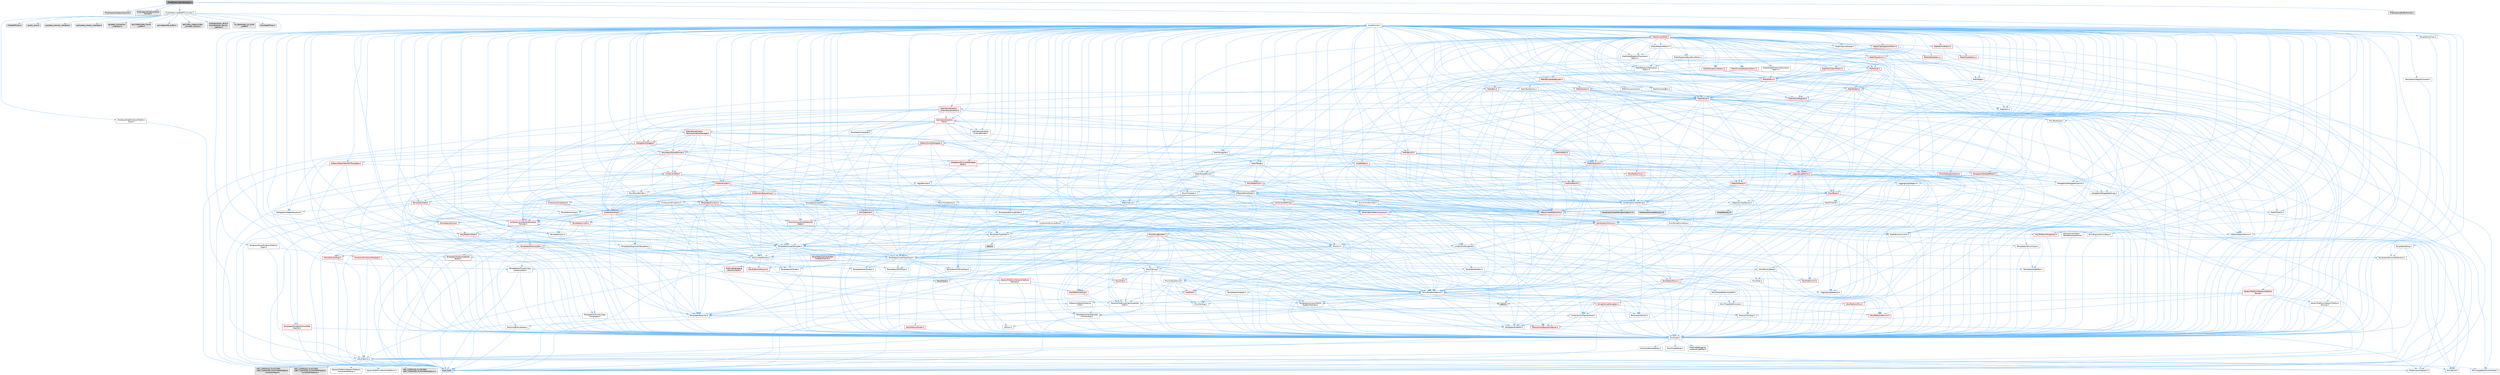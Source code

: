 digraph "PixelStreamingVideoInput.h"
{
 // INTERACTIVE_SVG=YES
 // LATEX_PDF_SIZE
  bgcolor="transparent";
  edge [fontname=Helvetica,fontsize=10,labelfontname=Helvetica,labelfontsize=10];
  node [fontname=Helvetica,fontsize=10,shape=box,height=0.2,width=0.4];
  Node1 [id="Node000001",label="PixelStreamingVideoInput.h",height=0.2,width=0.4,color="gray40", fillcolor="grey60", style="filled", fontcolor="black",tooltip=" "];
  Node1 -> Node2 [id="edge1_Node000001_Node000002",color="steelblue1",style="solid",tooltip=" "];
  Node2 [id="Node000002",label="IPixelCaptureCapturerSource.h",height=0.2,width=0.4,color="grey60", fillcolor="#E0E0E0", style="filled",tooltip=" "];
  Node1 -> Node3 [id="edge2_Node000001_Node000003",color="steelblue1",style="solid",tooltip=" "];
  Node3 [id="Node000003",label="PixelCaptureCapturerMulti\lFormat.h",height=0.2,width=0.4,color="grey60", fillcolor="#E0E0E0", style="filled",tooltip=" "];
  Node1 -> Node4 [id="edge3_Node000001_Node000004",color="steelblue1",style="solid",tooltip=" "];
  Node4 [id="Node000004",label="Delegates/IDelegateInstance.h",height=0.2,width=0.4,color="grey40", fillcolor="white", style="filled",URL="$d2/d10/IDelegateInstance_8h.html",tooltip=" "];
  Node4 -> Node5 [id="edge4_Node000004_Node000005",color="steelblue1",style="solid",tooltip=" "];
  Node5 [id="Node000005",label="CoreTypes.h",height=0.2,width=0.4,color="grey40", fillcolor="white", style="filled",URL="$dc/dec/CoreTypes_8h.html",tooltip=" "];
  Node5 -> Node6 [id="edge5_Node000005_Node000006",color="steelblue1",style="solid",tooltip=" "];
  Node6 [id="Node000006",label="HAL/Platform.h",height=0.2,width=0.4,color="grey40", fillcolor="white", style="filled",URL="$d9/dd0/Platform_8h.html",tooltip=" "];
  Node6 -> Node7 [id="edge6_Node000006_Node000007",color="steelblue1",style="solid",tooltip=" "];
  Node7 [id="Node000007",label="Misc/Build.h",height=0.2,width=0.4,color="grey40", fillcolor="white", style="filled",URL="$d3/dbb/Build_8h.html",tooltip=" "];
  Node6 -> Node8 [id="edge7_Node000006_Node000008",color="steelblue1",style="solid",tooltip=" "];
  Node8 [id="Node000008",label="Misc/LargeWorldCoordinates.h",height=0.2,width=0.4,color="grey40", fillcolor="white", style="filled",URL="$d2/dcb/LargeWorldCoordinates_8h.html",tooltip=" "];
  Node6 -> Node9 [id="edge8_Node000006_Node000009",color="steelblue1",style="solid",tooltip=" "];
  Node9 [id="Node000009",label="type_traits",height=0.2,width=0.4,color="grey60", fillcolor="#E0E0E0", style="filled",tooltip=" "];
  Node6 -> Node10 [id="edge9_Node000006_Node000010",color="steelblue1",style="solid",tooltip=" "];
  Node10 [id="Node000010",label="PreprocessorHelpers.h",height=0.2,width=0.4,color="grey40", fillcolor="white", style="filled",URL="$db/ddb/PreprocessorHelpers_8h.html",tooltip=" "];
  Node6 -> Node11 [id="edge10_Node000006_Node000011",color="steelblue1",style="solid",tooltip=" "];
  Node11 [id="Node000011",label="UBT_COMPILED_PLATFORM\l/UBT_COMPILED_PLATFORMPlatform\lCompilerPreSetup.h",height=0.2,width=0.4,color="grey60", fillcolor="#E0E0E0", style="filled",tooltip=" "];
  Node6 -> Node12 [id="edge11_Node000006_Node000012",color="steelblue1",style="solid",tooltip=" "];
  Node12 [id="Node000012",label="GenericPlatform/GenericPlatform\lCompilerPreSetup.h",height=0.2,width=0.4,color="grey40", fillcolor="white", style="filled",URL="$d9/dc8/GenericPlatformCompilerPreSetup_8h.html",tooltip=" "];
  Node6 -> Node13 [id="edge12_Node000006_Node000013",color="steelblue1",style="solid",tooltip=" "];
  Node13 [id="Node000013",label="GenericPlatform/GenericPlatform.h",height=0.2,width=0.4,color="grey40", fillcolor="white", style="filled",URL="$d6/d84/GenericPlatform_8h.html",tooltip=" "];
  Node6 -> Node14 [id="edge13_Node000006_Node000014",color="steelblue1",style="solid",tooltip=" "];
  Node14 [id="Node000014",label="UBT_COMPILED_PLATFORM\l/UBT_COMPILED_PLATFORMPlatform.h",height=0.2,width=0.4,color="grey60", fillcolor="#E0E0E0", style="filled",tooltip=" "];
  Node6 -> Node15 [id="edge14_Node000006_Node000015",color="steelblue1",style="solid",tooltip=" "];
  Node15 [id="Node000015",label="UBT_COMPILED_PLATFORM\l/UBT_COMPILED_PLATFORMPlatform\lCompilerSetup.h",height=0.2,width=0.4,color="grey60", fillcolor="#E0E0E0", style="filled",tooltip=" "];
  Node5 -> Node16 [id="edge15_Node000005_Node000016",color="steelblue1",style="solid",tooltip=" "];
  Node16 [id="Node000016",label="ProfilingDebugging\l/UMemoryDefines.h",height=0.2,width=0.4,color="grey40", fillcolor="white", style="filled",URL="$d2/da2/UMemoryDefines_8h.html",tooltip=" "];
  Node5 -> Node17 [id="edge16_Node000005_Node000017",color="steelblue1",style="solid",tooltip=" "];
  Node17 [id="Node000017",label="Misc/CoreMiscDefines.h",height=0.2,width=0.4,color="grey40", fillcolor="white", style="filled",URL="$da/d38/CoreMiscDefines_8h.html",tooltip=" "];
  Node17 -> Node6 [id="edge17_Node000017_Node000006",color="steelblue1",style="solid",tooltip=" "];
  Node17 -> Node10 [id="edge18_Node000017_Node000010",color="steelblue1",style="solid",tooltip=" "];
  Node5 -> Node18 [id="edge19_Node000005_Node000018",color="steelblue1",style="solid",tooltip=" "];
  Node18 [id="Node000018",label="Misc/CoreDefines.h",height=0.2,width=0.4,color="grey40", fillcolor="white", style="filled",URL="$d3/dd2/CoreDefines_8h.html",tooltip=" "];
  Node4 -> Node19 [id="edge20_Node000004_Node000019",color="steelblue1",style="solid",tooltip=" "];
  Node19 [id="Node000019",label="Templates/TypeHash.h",height=0.2,width=0.4,color="grey40", fillcolor="white", style="filled",URL="$d1/d62/TypeHash_8h.html",tooltip=" "];
  Node19 -> Node5 [id="edge21_Node000019_Node000005",color="steelblue1",style="solid",tooltip=" "];
  Node19 -> Node20 [id="edge22_Node000019_Node000020",color="steelblue1",style="solid",tooltip=" "];
  Node20 [id="Node000020",label="Templates/Requires.h",height=0.2,width=0.4,color="grey40", fillcolor="white", style="filled",URL="$dc/d96/Requires_8h.html",tooltip=" "];
  Node20 -> Node21 [id="edge23_Node000020_Node000021",color="steelblue1",style="solid",tooltip=" "];
  Node21 [id="Node000021",label="Templates/EnableIf.h",height=0.2,width=0.4,color="grey40", fillcolor="white", style="filled",URL="$d7/d60/EnableIf_8h.html",tooltip=" "];
  Node21 -> Node5 [id="edge24_Node000021_Node000005",color="steelblue1",style="solid",tooltip=" "];
  Node20 -> Node9 [id="edge25_Node000020_Node000009",color="steelblue1",style="solid",tooltip=" "];
  Node19 -> Node22 [id="edge26_Node000019_Node000022",color="steelblue1",style="solid",tooltip=" "];
  Node22 [id="Node000022",label="Misc/Crc.h",height=0.2,width=0.4,color="grey40", fillcolor="white", style="filled",URL="$d4/dd2/Crc_8h.html",tooltip=" "];
  Node22 -> Node5 [id="edge27_Node000022_Node000005",color="steelblue1",style="solid",tooltip=" "];
  Node22 -> Node23 [id="edge28_Node000022_Node000023",color="steelblue1",style="solid",tooltip=" "];
  Node23 [id="Node000023",label="HAL/PlatformString.h",height=0.2,width=0.4,color="red", fillcolor="#FFF0F0", style="filled",URL="$db/db5/PlatformString_8h.html",tooltip=" "];
  Node23 -> Node5 [id="edge29_Node000023_Node000005",color="steelblue1",style="solid",tooltip=" "];
  Node22 -> Node25 [id="edge30_Node000022_Node000025",color="steelblue1",style="solid",tooltip=" "];
  Node25 [id="Node000025",label="Misc/AssertionMacros.h",height=0.2,width=0.4,color="grey40", fillcolor="white", style="filled",URL="$d0/dfa/AssertionMacros_8h.html",tooltip=" "];
  Node25 -> Node5 [id="edge31_Node000025_Node000005",color="steelblue1",style="solid",tooltip=" "];
  Node25 -> Node6 [id="edge32_Node000025_Node000006",color="steelblue1",style="solid",tooltip=" "];
  Node25 -> Node26 [id="edge33_Node000025_Node000026",color="steelblue1",style="solid",tooltip=" "];
  Node26 [id="Node000026",label="HAL/PlatformMisc.h",height=0.2,width=0.4,color="red", fillcolor="#FFF0F0", style="filled",URL="$d0/df5/PlatformMisc_8h.html",tooltip=" "];
  Node26 -> Node5 [id="edge34_Node000026_Node000005",color="steelblue1",style="solid",tooltip=" "];
  Node25 -> Node10 [id="edge35_Node000025_Node000010",color="steelblue1",style="solid",tooltip=" "];
  Node25 -> Node21 [id="edge36_Node000025_Node000021",color="steelblue1",style="solid",tooltip=" "];
  Node25 -> Node62 [id="edge37_Node000025_Node000062",color="steelblue1",style="solid",tooltip=" "];
  Node62 [id="Node000062",label="Templates/IsArrayOrRefOf\lTypeByPredicate.h",height=0.2,width=0.4,color="grey40", fillcolor="white", style="filled",URL="$d6/da1/IsArrayOrRefOfTypeByPredicate_8h.html",tooltip=" "];
  Node62 -> Node5 [id="edge38_Node000062_Node000005",color="steelblue1",style="solid",tooltip=" "];
  Node25 -> Node63 [id="edge39_Node000025_Node000063",color="steelblue1",style="solid",tooltip=" "];
  Node63 [id="Node000063",label="Templates/IsValidVariadic\lFunctionArg.h",height=0.2,width=0.4,color="grey40", fillcolor="white", style="filled",URL="$d0/dc8/IsValidVariadicFunctionArg_8h.html",tooltip=" "];
  Node63 -> Node5 [id="edge40_Node000063_Node000005",color="steelblue1",style="solid",tooltip=" "];
  Node63 -> Node64 [id="edge41_Node000063_Node000064",color="steelblue1",style="solid",tooltip=" "];
  Node64 [id="Node000064",label="IsEnum.h",height=0.2,width=0.4,color="grey40", fillcolor="white", style="filled",URL="$d4/de5/IsEnum_8h.html",tooltip=" "];
  Node63 -> Node9 [id="edge42_Node000063_Node000009",color="steelblue1",style="solid",tooltip=" "];
  Node25 -> Node65 [id="edge43_Node000025_Node000065",color="steelblue1",style="solid",tooltip=" "];
  Node65 [id="Node000065",label="Traits/IsCharEncodingCompatible\lWith.h",height=0.2,width=0.4,color="grey40", fillcolor="white", style="filled",URL="$df/dd1/IsCharEncodingCompatibleWith_8h.html",tooltip=" "];
  Node65 -> Node9 [id="edge44_Node000065_Node000009",color="steelblue1",style="solid",tooltip=" "];
  Node65 -> Node66 [id="edge45_Node000065_Node000066",color="steelblue1",style="solid",tooltip=" "];
  Node66 [id="Node000066",label="Traits/IsCharType.h",height=0.2,width=0.4,color="grey40", fillcolor="white", style="filled",URL="$db/d51/IsCharType_8h.html",tooltip=" "];
  Node66 -> Node5 [id="edge46_Node000066_Node000005",color="steelblue1",style="solid",tooltip=" "];
  Node25 -> Node67 [id="edge47_Node000025_Node000067",color="steelblue1",style="solid",tooltip=" "];
  Node67 [id="Node000067",label="Misc/VarArgs.h",height=0.2,width=0.4,color="grey40", fillcolor="white", style="filled",URL="$d5/d6f/VarArgs_8h.html",tooltip=" "];
  Node67 -> Node5 [id="edge48_Node000067_Node000005",color="steelblue1",style="solid",tooltip=" "];
  Node25 -> Node68 [id="edge49_Node000025_Node000068",color="steelblue1",style="solid",tooltip=" "];
  Node68 [id="Node000068",label="String/FormatStringSan.h",height=0.2,width=0.4,color="red", fillcolor="#FFF0F0", style="filled",URL="$d3/d8b/FormatStringSan_8h.html",tooltip=" "];
  Node68 -> Node9 [id="edge50_Node000068_Node000009",color="steelblue1",style="solid",tooltip=" "];
  Node68 -> Node5 [id="edge51_Node000068_Node000005",color="steelblue1",style="solid",tooltip=" "];
  Node68 -> Node20 [id="edge52_Node000068_Node000020",color="steelblue1",style="solid",tooltip=" "];
  Node68 -> Node69 [id="edge53_Node000068_Node000069",color="steelblue1",style="solid",tooltip=" "];
  Node69 [id="Node000069",label="Templates/Identity.h",height=0.2,width=0.4,color="grey40", fillcolor="white", style="filled",URL="$d0/dd5/Identity_8h.html",tooltip=" "];
  Node68 -> Node63 [id="edge54_Node000068_Node000063",color="steelblue1",style="solid",tooltip=" "];
  Node68 -> Node66 [id="edge55_Node000068_Node000066",color="steelblue1",style="solid",tooltip=" "];
  Node68 -> Node34 [id="edge56_Node000068_Node000034",color="steelblue1",style="solid",tooltip=" "];
  Node34 [id="Node000034",label="Containers/ContainersFwd.h",height=0.2,width=0.4,color="grey40", fillcolor="white", style="filled",URL="$d4/d0a/ContainersFwd_8h.html",tooltip=" "];
  Node34 -> Node6 [id="edge57_Node000034_Node000006",color="steelblue1",style="solid",tooltip=" "];
  Node34 -> Node5 [id="edge58_Node000034_Node000005",color="steelblue1",style="solid",tooltip=" "];
  Node34 -> Node31 [id="edge59_Node000034_Node000031",color="steelblue1",style="solid",tooltip=" "];
  Node31 [id="Node000031",label="Traits/IsContiguousContainer.h",height=0.2,width=0.4,color="red", fillcolor="#FFF0F0", style="filled",URL="$d5/d3c/IsContiguousContainer_8h.html",tooltip=" "];
  Node31 -> Node5 [id="edge60_Node000031_Node000005",color="steelblue1",style="solid",tooltip=" "];
  Node25 -> Node73 [id="edge61_Node000025_Node000073",color="steelblue1",style="solid",tooltip=" "];
  Node73 [id="Node000073",label="atomic",height=0.2,width=0.4,color="grey60", fillcolor="#E0E0E0", style="filled",tooltip=" "];
  Node22 -> Node74 [id="edge62_Node000022_Node000074",color="steelblue1",style="solid",tooltip=" "];
  Node74 [id="Node000074",label="Misc/CString.h",height=0.2,width=0.4,color="grey40", fillcolor="white", style="filled",URL="$d2/d49/CString_8h.html",tooltip=" "];
  Node74 -> Node5 [id="edge63_Node000074_Node000005",color="steelblue1",style="solid",tooltip=" "];
  Node74 -> Node38 [id="edge64_Node000074_Node000038",color="steelblue1",style="solid",tooltip=" "];
  Node38 [id="Node000038",label="HAL/PlatformCrt.h",height=0.2,width=0.4,color="red", fillcolor="#FFF0F0", style="filled",URL="$d8/d75/PlatformCrt_8h.html",tooltip=" "];
  Node74 -> Node23 [id="edge65_Node000074_Node000023",color="steelblue1",style="solid",tooltip=" "];
  Node74 -> Node25 [id="edge66_Node000074_Node000025",color="steelblue1",style="solid",tooltip=" "];
  Node74 -> Node75 [id="edge67_Node000074_Node000075",color="steelblue1",style="solid",tooltip=" "];
  Node75 [id="Node000075",label="Misc/Char.h",height=0.2,width=0.4,color="red", fillcolor="#FFF0F0", style="filled",URL="$d0/d58/Char_8h.html",tooltip=" "];
  Node75 -> Node5 [id="edge68_Node000075_Node000005",color="steelblue1",style="solid",tooltip=" "];
  Node75 -> Node9 [id="edge69_Node000075_Node000009",color="steelblue1",style="solid",tooltip=" "];
  Node74 -> Node67 [id="edge70_Node000074_Node000067",color="steelblue1",style="solid",tooltip=" "];
  Node74 -> Node62 [id="edge71_Node000074_Node000062",color="steelblue1",style="solid",tooltip=" "];
  Node74 -> Node63 [id="edge72_Node000074_Node000063",color="steelblue1",style="solid",tooltip=" "];
  Node74 -> Node65 [id="edge73_Node000074_Node000065",color="steelblue1",style="solid",tooltip=" "];
  Node22 -> Node75 [id="edge74_Node000022_Node000075",color="steelblue1",style="solid",tooltip=" "];
  Node22 -> Node79 [id="edge75_Node000022_Node000079",color="steelblue1",style="solid",tooltip=" "];
  Node79 [id="Node000079",label="Templates/UnrealTypeTraits.h",height=0.2,width=0.4,color="grey40", fillcolor="white", style="filled",URL="$d2/d2d/UnrealTypeTraits_8h.html",tooltip=" "];
  Node79 -> Node5 [id="edge76_Node000079_Node000005",color="steelblue1",style="solid",tooltip=" "];
  Node79 -> Node80 [id="edge77_Node000079_Node000080",color="steelblue1",style="solid",tooltip=" "];
  Node80 [id="Node000080",label="Templates/IsPointer.h",height=0.2,width=0.4,color="grey40", fillcolor="white", style="filled",URL="$d7/d05/IsPointer_8h.html",tooltip=" "];
  Node80 -> Node5 [id="edge78_Node000080_Node000005",color="steelblue1",style="solid",tooltip=" "];
  Node79 -> Node25 [id="edge79_Node000079_Node000025",color="steelblue1",style="solid",tooltip=" "];
  Node79 -> Node81 [id="edge80_Node000079_Node000081",color="steelblue1",style="solid",tooltip=" "];
  Node81 [id="Node000081",label="Templates/AndOrNot.h",height=0.2,width=0.4,color="grey40", fillcolor="white", style="filled",URL="$db/d0a/AndOrNot_8h.html",tooltip=" "];
  Node81 -> Node5 [id="edge81_Node000081_Node000005",color="steelblue1",style="solid",tooltip=" "];
  Node79 -> Node21 [id="edge82_Node000079_Node000021",color="steelblue1",style="solid",tooltip=" "];
  Node79 -> Node82 [id="edge83_Node000079_Node000082",color="steelblue1",style="solid",tooltip=" "];
  Node82 [id="Node000082",label="Templates/IsArithmetic.h",height=0.2,width=0.4,color="grey40", fillcolor="white", style="filled",URL="$d2/d5d/IsArithmetic_8h.html",tooltip=" "];
  Node82 -> Node5 [id="edge84_Node000082_Node000005",color="steelblue1",style="solid",tooltip=" "];
  Node79 -> Node64 [id="edge85_Node000079_Node000064",color="steelblue1",style="solid",tooltip=" "];
  Node79 -> Node83 [id="edge86_Node000079_Node000083",color="steelblue1",style="solid",tooltip=" "];
  Node83 [id="Node000083",label="Templates/Models.h",height=0.2,width=0.4,color="grey40", fillcolor="white", style="filled",URL="$d3/d0c/Models_8h.html",tooltip=" "];
  Node83 -> Node69 [id="edge87_Node000083_Node000069",color="steelblue1",style="solid",tooltip=" "];
  Node79 -> Node84 [id="edge88_Node000079_Node000084",color="steelblue1",style="solid",tooltip=" "];
  Node84 [id="Node000084",label="Templates/IsPODType.h",height=0.2,width=0.4,color="grey40", fillcolor="white", style="filled",URL="$d7/db1/IsPODType_8h.html",tooltip=" "];
  Node84 -> Node5 [id="edge89_Node000084_Node000005",color="steelblue1",style="solid",tooltip=" "];
  Node79 -> Node85 [id="edge90_Node000079_Node000085",color="steelblue1",style="solid",tooltip=" "];
  Node85 [id="Node000085",label="Templates/IsUECoreType.h",height=0.2,width=0.4,color="grey40", fillcolor="white", style="filled",URL="$d1/db8/IsUECoreType_8h.html",tooltip=" "];
  Node85 -> Node5 [id="edge91_Node000085_Node000005",color="steelblue1",style="solid",tooltip=" "];
  Node85 -> Node9 [id="edge92_Node000085_Node000009",color="steelblue1",style="solid",tooltip=" "];
  Node79 -> Node86 [id="edge93_Node000079_Node000086",color="steelblue1",style="solid",tooltip=" "];
  Node86 [id="Node000086",label="Templates/IsTriviallyCopy\lConstructible.h",height=0.2,width=0.4,color="grey40", fillcolor="white", style="filled",URL="$d3/d78/IsTriviallyCopyConstructible_8h.html",tooltip=" "];
  Node86 -> Node5 [id="edge94_Node000086_Node000005",color="steelblue1",style="solid",tooltip=" "];
  Node86 -> Node9 [id="edge95_Node000086_Node000009",color="steelblue1",style="solid",tooltip=" "];
  Node22 -> Node66 [id="edge96_Node000022_Node000066",color="steelblue1",style="solid",tooltip=" "];
  Node19 -> Node87 [id="edge97_Node000019_Node000087",color="steelblue1",style="solid",tooltip=" "];
  Node87 [id="Node000087",label="stdint.h",height=0.2,width=0.4,color="grey60", fillcolor="#E0E0E0", style="filled",tooltip=" "];
  Node19 -> Node9 [id="edge98_Node000019_Node000009",color="steelblue1",style="solid",tooltip=" "];
  Node4 -> Node88 [id="edge99_Node000004_Node000088",color="steelblue1",style="solid",tooltip=" "];
  Node88 [id="Node000088",label="UObject/NameTypes.h",height=0.2,width=0.4,color="grey40", fillcolor="white", style="filled",URL="$d6/d35/NameTypes_8h.html",tooltip=" "];
  Node88 -> Node5 [id="edge100_Node000088_Node000005",color="steelblue1",style="solid",tooltip=" "];
  Node88 -> Node25 [id="edge101_Node000088_Node000025",color="steelblue1",style="solid",tooltip=" "];
  Node88 -> Node89 [id="edge102_Node000088_Node000089",color="steelblue1",style="solid",tooltip=" "];
  Node89 [id="Node000089",label="HAL/UnrealMemory.h",height=0.2,width=0.4,color="grey40", fillcolor="white", style="filled",URL="$d9/d96/UnrealMemory_8h.html",tooltip=" "];
  Node89 -> Node5 [id="edge103_Node000089_Node000005",color="steelblue1",style="solid",tooltip=" "];
  Node89 -> Node90 [id="edge104_Node000089_Node000090",color="steelblue1",style="solid",tooltip=" "];
  Node90 [id="Node000090",label="GenericPlatform/GenericPlatform\lMemory.h",height=0.2,width=0.4,color="red", fillcolor="#FFF0F0", style="filled",URL="$dd/d22/GenericPlatformMemory_8h.html",tooltip=" "];
  Node90 -> Node33 [id="edge105_Node000090_Node000033",color="steelblue1",style="solid",tooltip=" "];
  Node33 [id="Node000033",label="CoreFwd.h",height=0.2,width=0.4,color="red", fillcolor="#FFF0F0", style="filled",URL="$d1/d1e/CoreFwd_8h.html",tooltip=" "];
  Node33 -> Node5 [id="edge106_Node000033_Node000005",color="steelblue1",style="solid",tooltip=" "];
  Node33 -> Node34 [id="edge107_Node000033_Node000034",color="steelblue1",style="solid",tooltip=" "];
  Node33 -> Node36 [id="edge108_Node000033_Node000036",color="steelblue1",style="solid",tooltip=" "];
  Node36 [id="Node000036",label="UObject/UObjectHierarchy\lFwd.h",height=0.2,width=0.4,color="grey40", fillcolor="white", style="filled",URL="$d3/d13/UObjectHierarchyFwd_8h.html",tooltip=" "];
  Node90 -> Node5 [id="edge109_Node000090_Node000005",color="steelblue1",style="solid",tooltip=" "];
  Node90 -> Node23 [id="edge110_Node000090_Node000023",color="steelblue1",style="solid",tooltip=" "];
  Node89 -> Node91 [id="edge111_Node000089_Node000091",color="steelblue1",style="solid",tooltip=" "];
  Node91 [id="Node000091",label="HAL/MemoryBase.h",height=0.2,width=0.4,color="grey40", fillcolor="white", style="filled",URL="$d6/d9f/MemoryBase_8h.html",tooltip=" "];
  Node91 -> Node5 [id="edge112_Node000091_Node000005",color="steelblue1",style="solid",tooltip=" "];
  Node91 -> Node55 [id="edge113_Node000091_Node000055",color="steelblue1",style="solid",tooltip=" "];
  Node55 [id="Node000055",label="HAL/PlatformAtomics.h",height=0.2,width=0.4,color="red", fillcolor="#FFF0F0", style="filled",URL="$d3/d36/PlatformAtomics_8h.html",tooltip=" "];
  Node55 -> Node5 [id="edge114_Node000055_Node000005",color="steelblue1",style="solid",tooltip=" "];
  Node91 -> Node38 [id="edge115_Node000091_Node000038",color="steelblue1",style="solid",tooltip=" "];
  Node91 -> Node92 [id="edge116_Node000091_Node000092",color="steelblue1",style="solid",tooltip=" "];
  Node92 [id="Node000092",label="Misc/Exec.h",height=0.2,width=0.4,color="grey40", fillcolor="white", style="filled",URL="$de/ddb/Exec_8h.html",tooltip=" "];
  Node92 -> Node5 [id="edge117_Node000092_Node000005",color="steelblue1",style="solid",tooltip=" "];
  Node92 -> Node25 [id="edge118_Node000092_Node000025",color="steelblue1",style="solid",tooltip=" "];
  Node91 -> Node93 [id="edge119_Node000091_Node000093",color="steelblue1",style="solid",tooltip=" "];
  Node93 [id="Node000093",label="Misc/OutputDevice.h",height=0.2,width=0.4,color="grey40", fillcolor="white", style="filled",URL="$d7/d32/OutputDevice_8h.html",tooltip=" "];
  Node93 -> Node33 [id="edge120_Node000093_Node000033",color="steelblue1",style="solid",tooltip=" "];
  Node93 -> Node5 [id="edge121_Node000093_Node000005",color="steelblue1",style="solid",tooltip=" "];
  Node93 -> Node94 [id="edge122_Node000093_Node000094",color="steelblue1",style="solid",tooltip=" "];
  Node94 [id="Node000094",label="Logging/LogVerbosity.h",height=0.2,width=0.4,color="grey40", fillcolor="white", style="filled",URL="$d2/d8f/LogVerbosity_8h.html",tooltip=" "];
  Node94 -> Node5 [id="edge123_Node000094_Node000005",color="steelblue1",style="solid",tooltip=" "];
  Node93 -> Node67 [id="edge124_Node000093_Node000067",color="steelblue1",style="solid",tooltip=" "];
  Node93 -> Node62 [id="edge125_Node000093_Node000062",color="steelblue1",style="solid",tooltip=" "];
  Node93 -> Node63 [id="edge126_Node000093_Node000063",color="steelblue1",style="solid",tooltip=" "];
  Node93 -> Node65 [id="edge127_Node000093_Node000065",color="steelblue1",style="solid",tooltip=" "];
  Node91 -> Node95 [id="edge128_Node000091_Node000095",color="steelblue1",style="solid",tooltip=" "];
  Node95 [id="Node000095",label="Templates/Atomic.h",height=0.2,width=0.4,color="red", fillcolor="#FFF0F0", style="filled",URL="$d3/d91/Atomic_8h.html",tooltip=" "];
  Node95 -> Node96 [id="edge129_Node000095_Node000096",color="steelblue1",style="solid",tooltip=" "];
  Node96 [id="Node000096",label="HAL/ThreadSafeCounter.h",height=0.2,width=0.4,color="grey40", fillcolor="white", style="filled",URL="$dc/dc9/ThreadSafeCounter_8h.html",tooltip=" "];
  Node96 -> Node5 [id="edge130_Node000096_Node000005",color="steelblue1",style="solid",tooltip=" "];
  Node96 -> Node55 [id="edge131_Node000096_Node000055",color="steelblue1",style="solid",tooltip=" "];
  Node95 -> Node97 [id="edge132_Node000095_Node000097",color="steelblue1",style="solid",tooltip=" "];
  Node97 [id="Node000097",label="HAL/ThreadSafeCounter64.h",height=0.2,width=0.4,color="grey40", fillcolor="white", style="filled",URL="$d0/d12/ThreadSafeCounter64_8h.html",tooltip=" "];
  Node97 -> Node5 [id="edge133_Node000097_Node000005",color="steelblue1",style="solid",tooltip=" "];
  Node97 -> Node96 [id="edge134_Node000097_Node000096",color="steelblue1",style="solid",tooltip=" "];
  Node95 -> Node98 [id="edge135_Node000095_Node000098",color="steelblue1",style="solid",tooltip=" "];
  Node98 [id="Node000098",label="Templates/IsIntegral.h",height=0.2,width=0.4,color="grey40", fillcolor="white", style="filled",URL="$da/d64/IsIntegral_8h.html",tooltip=" "];
  Node98 -> Node5 [id="edge136_Node000098_Node000005",color="steelblue1",style="solid",tooltip=" "];
  Node95 -> Node73 [id="edge137_Node000095_Node000073",color="steelblue1",style="solid",tooltip=" "];
  Node89 -> Node101 [id="edge138_Node000089_Node000101",color="steelblue1",style="solid",tooltip=" "];
  Node101 [id="Node000101",label="HAL/PlatformMemory.h",height=0.2,width=0.4,color="red", fillcolor="#FFF0F0", style="filled",URL="$de/d68/PlatformMemory_8h.html",tooltip=" "];
  Node101 -> Node5 [id="edge139_Node000101_Node000005",color="steelblue1",style="solid",tooltip=" "];
  Node101 -> Node90 [id="edge140_Node000101_Node000090",color="steelblue1",style="solid",tooltip=" "];
  Node89 -> Node103 [id="edge141_Node000089_Node000103",color="steelblue1",style="solid",tooltip=" "];
  Node103 [id="Node000103",label="ProfilingDebugging\l/MemoryTrace.h",height=0.2,width=0.4,color="red", fillcolor="#FFF0F0", style="filled",URL="$da/dd7/MemoryTrace_8h.html",tooltip=" "];
  Node103 -> Node6 [id="edge142_Node000103_Node000006",color="steelblue1",style="solid",tooltip=" "];
  Node103 -> Node61 [id="edge143_Node000103_Node000061",color="steelblue1",style="solid",tooltip=" "];
  Node61 [id="Node000061",label="Trace/Trace.h",height=0.2,width=0.4,color="grey60", fillcolor="#E0E0E0", style="filled",tooltip=" "];
  Node89 -> Node80 [id="edge144_Node000089_Node000080",color="steelblue1",style="solid",tooltip=" "];
  Node88 -> Node79 [id="edge145_Node000088_Node000079",color="steelblue1",style="solid",tooltip=" "];
  Node88 -> Node104 [id="edge146_Node000088_Node000104",color="steelblue1",style="solid",tooltip=" "];
  Node104 [id="Node000104",label="Templates/UnrealTemplate.h",height=0.2,width=0.4,color="grey40", fillcolor="white", style="filled",URL="$d4/d24/UnrealTemplate_8h.html",tooltip=" "];
  Node104 -> Node5 [id="edge147_Node000104_Node000005",color="steelblue1",style="solid",tooltip=" "];
  Node104 -> Node80 [id="edge148_Node000104_Node000080",color="steelblue1",style="solid",tooltip=" "];
  Node104 -> Node89 [id="edge149_Node000104_Node000089",color="steelblue1",style="solid",tooltip=" "];
  Node104 -> Node105 [id="edge150_Node000104_Node000105",color="steelblue1",style="solid",tooltip=" "];
  Node105 [id="Node000105",label="Templates/CopyQualifiers\lAndRefsFromTo.h",height=0.2,width=0.4,color="red", fillcolor="#FFF0F0", style="filled",URL="$d3/db3/CopyQualifiersAndRefsFromTo_8h.html",tooltip=" "];
  Node104 -> Node79 [id="edge151_Node000104_Node000079",color="steelblue1",style="solid",tooltip=" "];
  Node104 -> Node107 [id="edge152_Node000104_Node000107",color="steelblue1",style="solid",tooltip=" "];
  Node107 [id="Node000107",label="Templates/RemoveReference.h",height=0.2,width=0.4,color="grey40", fillcolor="white", style="filled",URL="$da/dbe/RemoveReference_8h.html",tooltip=" "];
  Node107 -> Node5 [id="edge153_Node000107_Node000005",color="steelblue1",style="solid",tooltip=" "];
  Node104 -> Node20 [id="edge154_Node000104_Node000020",color="steelblue1",style="solid",tooltip=" "];
  Node104 -> Node108 [id="edge155_Node000104_Node000108",color="steelblue1",style="solid",tooltip=" "];
  Node108 [id="Node000108",label="Templates/TypeCompatible\lBytes.h",height=0.2,width=0.4,color="red", fillcolor="#FFF0F0", style="filled",URL="$df/d0a/TypeCompatibleBytes_8h.html",tooltip=" "];
  Node108 -> Node5 [id="edge156_Node000108_Node000005",color="steelblue1",style="solid",tooltip=" "];
  Node108 -> Node9 [id="edge157_Node000108_Node000009",color="steelblue1",style="solid",tooltip=" "];
  Node104 -> Node69 [id="edge158_Node000104_Node000069",color="steelblue1",style="solid",tooltip=" "];
  Node104 -> Node31 [id="edge159_Node000104_Node000031",color="steelblue1",style="solid",tooltip=" "];
  Node104 -> Node109 [id="edge160_Node000104_Node000109",color="steelblue1",style="solid",tooltip=" "];
  Node109 [id="Node000109",label="Traits/UseBitwiseSwap.h",height=0.2,width=0.4,color="grey40", fillcolor="white", style="filled",URL="$db/df3/UseBitwiseSwap_8h.html",tooltip=" "];
  Node109 -> Node5 [id="edge161_Node000109_Node000005",color="steelblue1",style="solid",tooltip=" "];
  Node109 -> Node9 [id="edge162_Node000109_Node000009",color="steelblue1",style="solid",tooltip=" "];
  Node104 -> Node9 [id="edge163_Node000104_Node000009",color="steelblue1",style="solid",tooltip=" "];
  Node88 -> Node110 [id="edge164_Node000088_Node000110",color="steelblue1",style="solid",tooltip=" "];
  Node110 [id="Node000110",label="Containers/UnrealString.h",height=0.2,width=0.4,color="grey40", fillcolor="white", style="filled",URL="$d5/dba/UnrealString_8h.html",tooltip=" "];
  Node110 -> Node111 [id="edge165_Node000110_Node000111",color="steelblue1",style="solid",tooltip=" "];
  Node111 [id="Node000111",label="Containers/UnrealStringIncludes.h.inl",height=0.2,width=0.4,color="grey60", fillcolor="#E0E0E0", style="filled",tooltip=" "];
  Node110 -> Node112 [id="edge166_Node000110_Node000112",color="steelblue1",style="solid",tooltip=" "];
  Node112 [id="Node000112",label="Containers/UnrealString.h.inl",height=0.2,width=0.4,color="grey60", fillcolor="#E0E0E0", style="filled",tooltip=" "];
  Node110 -> Node113 [id="edge167_Node000110_Node000113",color="steelblue1",style="solid",tooltip=" "];
  Node113 [id="Node000113",label="Misc/StringFormatArg.h",height=0.2,width=0.4,color="grey40", fillcolor="white", style="filled",URL="$d2/d16/StringFormatArg_8h.html",tooltip=" "];
  Node113 -> Node34 [id="edge168_Node000113_Node000034",color="steelblue1",style="solid",tooltip=" "];
  Node88 -> Node114 [id="edge169_Node000088_Node000114",color="steelblue1",style="solid",tooltip=" "];
  Node114 [id="Node000114",label="HAL/CriticalSection.h",height=0.2,width=0.4,color="grey40", fillcolor="white", style="filled",URL="$d6/d90/CriticalSection_8h.html",tooltip=" "];
  Node114 -> Node115 [id="edge170_Node000114_Node000115",color="steelblue1",style="solid",tooltip=" "];
  Node115 [id="Node000115",label="HAL/PlatformMutex.h",height=0.2,width=0.4,color="red", fillcolor="#FFF0F0", style="filled",URL="$d9/d0b/PlatformMutex_8h.html",tooltip=" "];
  Node115 -> Node5 [id="edge171_Node000115_Node000005",color="steelblue1",style="solid",tooltip=" "];
  Node88 -> Node117 [id="edge172_Node000088_Node000117",color="steelblue1",style="solid",tooltip=" "];
  Node117 [id="Node000117",label="Containers/StringConv.h",height=0.2,width=0.4,color="grey40", fillcolor="white", style="filled",URL="$d3/ddf/StringConv_8h.html",tooltip=" "];
  Node117 -> Node5 [id="edge173_Node000117_Node000005",color="steelblue1",style="solid",tooltip=" "];
  Node117 -> Node25 [id="edge174_Node000117_Node000025",color="steelblue1",style="solid",tooltip=" "];
  Node117 -> Node118 [id="edge175_Node000117_Node000118",color="steelblue1",style="solid",tooltip=" "];
  Node118 [id="Node000118",label="Containers/ContainerAllocation\lPolicies.h",height=0.2,width=0.4,color="red", fillcolor="#FFF0F0", style="filled",URL="$d7/dff/ContainerAllocationPolicies_8h.html",tooltip=" "];
  Node118 -> Node5 [id="edge176_Node000118_Node000005",color="steelblue1",style="solid",tooltip=" "];
  Node118 -> Node118 [id="edge177_Node000118_Node000118",color="steelblue1",style="solid",tooltip=" "];
  Node118 -> Node120 [id="edge178_Node000118_Node000120",color="steelblue1",style="solid",tooltip=" "];
  Node120 [id="Node000120",label="HAL/PlatformMath.h",height=0.2,width=0.4,color="red", fillcolor="#FFF0F0", style="filled",URL="$dc/d53/PlatformMath_8h.html",tooltip=" "];
  Node120 -> Node5 [id="edge179_Node000120_Node000005",color="steelblue1",style="solid",tooltip=" "];
  Node118 -> Node89 [id="edge180_Node000118_Node000089",color="steelblue1",style="solid",tooltip=" "];
  Node118 -> Node48 [id="edge181_Node000118_Node000048",color="steelblue1",style="solid",tooltip=" "];
  Node48 [id="Node000048",label="Math/NumericLimits.h",height=0.2,width=0.4,color="grey40", fillcolor="white", style="filled",URL="$df/d1b/NumericLimits_8h.html",tooltip=" "];
  Node48 -> Node5 [id="edge182_Node000048_Node000005",color="steelblue1",style="solid",tooltip=" "];
  Node118 -> Node25 [id="edge183_Node000118_Node000025",color="steelblue1",style="solid",tooltip=" "];
  Node118 -> Node129 [id="edge184_Node000118_Node000129",color="steelblue1",style="solid",tooltip=" "];
  Node129 [id="Node000129",label="Templates/MemoryOps.h",height=0.2,width=0.4,color="red", fillcolor="#FFF0F0", style="filled",URL="$db/dea/MemoryOps_8h.html",tooltip=" "];
  Node129 -> Node5 [id="edge185_Node000129_Node000005",color="steelblue1",style="solid",tooltip=" "];
  Node129 -> Node89 [id="edge186_Node000129_Node000089",color="steelblue1",style="solid",tooltip=" "];
  Node129 -> Node100 [id="edge187_Node000129_Node000100",color="steelblue1",style="solid",tooltip=" "];
  Node100 [id="Node000100",label="Templates/IsTriviallyCopy\lAssignable.h",height=0.2,width=0.4,color="grey40", fillcolor="white", style="filled",URL="$d2/df2/IsTriviallyCopyAssignable_8h.html",tooltip=" "];
  Node100 -> Node5 [id="edge188_Node000100_Node000005",color="steelblue1",style="solid",tooltip=" "];
  Node100 -> Node9 [id="edge189_Node000100_Node000009",color="steelblue1",style="solid",tooltip=" "];
  Node129 -> Node86 [id="edge190_Node000129_Node000086",color="steelblue1",style="solid",tooltip=" "];
  Node129 -> Node20 [id="edge191_Node000129_Node000020",color="steelblue1",style="solid",tooltip=" "];
  Node129 -> Node79 [id="edge192_Node000129_Node000079",color="steelblue1",style="solid",tooltip=" "];
  Node129 -> Node109 [id="edge193_Node000129_Node000109",color="steelblue1",style="solid",tooltip=" "];
  Node129 -> Node9 [id="edge194_Node000129_Node000009",color="steelblue1",style="solid",tooltip=" "];
  Node118 -> Node108 [id="edge195_Node000118_Node000108",color="steelblue1",style="solid",tooltip=" "];
  Node118 -> Node9 [id="edge196_Node000118_Node000009",color="steelblue1",style="solid",tooltip=" "];
  Node117 -> Node130 [id="edge197_Node000117_Node000130",color="steelblue1",style="solid",tooltip=" "];
  Node130 [id="Node000130",label="Containers/Array.h",height=0.2,width=0.4,color="red", fillcolor="#FFF0F0", style="filled",URL="$df/dd0/Array_8h.html",tooltip=" "];
  Node130 -> Node5 [id="edge198_Node000130_Node000005",color="steelblue1",style="solid",tooltip=" "];
  Node130 -> Node25 [id="edge199_Node000130_Node000025",color="steelblue1",style="solid",tooltip=" "];
  Node130 -> Node131 [id="edge200_Node000130_Node000131",color="steelblue1",style="solid",tooltip=" "];
  Node131 [id="Node000131",label="Misc/IntrusiveUnsetOptional\lState.h",height=0.2,width=0.4,color="red", fillcolor="#FFF0F0", style="filled",URL="$d2/d0a/IntrusiveUnsetOptionalState_8h.html",tooltip=" "];
  Node130 -> Node89 [id="edge201_Node000130_Node000089",color="steelblue1",style="solid",tooltip=" "];
  Node130 -> Node79 [id="edge202_Node000130_Node000079",color="steelblue1",style="solid",tooltip=" "];
  Node130 -> Node104 [id="edge203_Node000130_Node000104",color="steelblue1",style="solid",tooltip=" "];
  Node130 -> Node118 [id="edge204_Node000130_Node000118",color="steelblue1",style="solid",tooltip=" "];
  Node130 -> Node137 [id="edge205_Node000130_Node000137",color="steelblue1",style="solid",tooltip=" "];
  Node137 [id="Node000137",label="Serialization/Archive.h",height=0.2,width=0.4,color="red", fillcolor="#FFF0F0", style="filled",URL="$d7/d3b/Archive_8h.html",tooltip=" "];
  Node137 -> Node33 [id="edge206_Node000137_Node000033",color="steelblue1",style="solid",tooltip=" "];
  Node137 -> Node5 [id="edge207_Node000137_Node000005",color="steelblue1",style="solid",tooltip=" "];
  Node137 -> Node138 [id="edge208_Node000137_Node000138",color="steelblue1",style="solid",tooltip=" "];
  Node138 [id="Node000138",label="HAL/PlatformProperties.h",height=0.2,width=0.4,color="red", fillcolor="#FFF0F0", style="filled",URL="$d9/db0/PlatformProperties_8h.html",tooltip=" "];
  Node138 -> Node5 [id="edge209_Node000138_Node000005",color="steelblue1",style="solid",tooltip=" "];
  Node137 -> Node141 [id="edge210_Node000137_Node000141",color="steelblue1",style="solid",tooltip=" "];
  Node141 [id="Node000141",label="Internationalization\l/TextNamespaceFwd.h",height=0.2,width=0.4,color="grey40", fillcolor="white", style="filled",URL="$d8/d97/TextNamespaceFwd_8h.html",tooltip=" "];
  Node141 -> Node5 [id="edge211_Node000141_Node000005",color="steelblue1",style="solid",tooltip=" "];
  Node137 -> Node25 [id="edge212_Node000137_Node000025",color="steelblue1",style="solid",tooltip=" "];
  Node137 -> Node7 [id="edge213_Node000137_Node000007",color="steelblue1",style="solid",tooltip=" "];
  Node137 -> Node142 [id="edge214_Node000137_Node000142",color="steelblue1",style="solid",tooltip=" "];
  Node142 [id="Node000142",label="Misc/EngineVersionBase.h",height=0.2,width=0.4,color="grey40", fillcolor="white", style="filled",URL="$d5/d2b/EngineVersionBase_8h.html",tooltip=" "];
  Node142 -> Node5 [id="edge215_Node000142_Node000005",color="steelblue1",style="solid",tooltip=" "];
  Node137 -> Node67 [id="edge216_Node000137_Node000067",color="steelblue1",style="solid",tooltip=" "];
  Node137 -> Node21 [id="edge217_Node000137_Node000021",color="steelblue1",style="solid",tooltip=" "];
  Node137 -> Node62 [id="edge218_Node000137_Node000062",color="steelblue1",style="solid",tooltip=" "];
  Node137 -> Node145 [id="edge219_Node000137_Node000145",color="steelblue1",style="solid",tooltip=" "];
  Node145 [id="Node000145",label="Templates/IsEnumClass.h",height=0.2,width=0.4,color="grey40", fillcolor="white", style="filled",URL="$d7/d15/IsEnumClass_8h.html",tooltip=" "];
  Node145 -> Node5 [id="edge220_Node000145_Node000005",color="steelblue1",style="solid",tooltip=" "];
  Node145 -> Node81 [id="edge221_Node000145_Node000081",color="steelblue1",style="solid",tooltip=" "];
  Node137 -> Node63 [id="edge222_Node000137_Node000063",color="steelblue1",style="solid",tooltip=" "];
  Node137 -> Node104 [id="edge223_Node000137_Node000104",color="steelblue1",style="solid",tooltip=" "];
  Node137 -> Node65 [id="edge224_Node000137_Node000065",color="steelblue1",style="solid",tooltip=" "];
  Node137 -> Node146 [id="edge225_Node000137_Node000146",color="steelblue1",style="solid",tooltip=" "];
  Node146 [id="Node000146",label="UObject/ObjectVersion.h",height=0.2,width=0.4,color="grey40", fillcolor="white", style="filled",URL="$da/d63/ObjectVersion_8h.html",tooltip=" "];
  Node146 -> Node5 [id="edge226_Node000146_Node000005",color="steelblue1",style="solid",tooltip=" "];
  Node130 -> Node156 [id="edge227_Node000130_Node000156",color="steelblue1",style="solid",tooltip=" "];
  Node156 [id="Node000156",label="Templates/Invoke.h",height=0.2,width=0.4,color="red", fillcolor="#FFF0F0", style="filled",URL="$d7/deb/Invoke_8h.html",tooltip=" "];
  Node156 -> Node5 [id="edge228_Node000156_Node000005",color="steelblue1",style="solid",tooltip=" "];
  Node156 -> Node104 [id="edge229_Node000156_Node000104",color="steelblue1",style="solid",tooltip=" "];
  Node156 -> Node9 [id="edge230_Node000156_Node000009",color="steelblue1",style="solid",tooltip=" "];
  Node130 -> Node161 [id="edge231_Node000130_Node000161",color="steelblue1",style="solid",tooltip=" "];
  Node161 [id="Node000161",label="Templates/Less.h",height=0.2,width=0.4,color="grey40", fillcolor="white", style="filled",URL="$de/dc8/Less_8h.html",tooltip=" "];
  Node161 -> Node5 [id="edge232_Node000161_Node000005",color="steelblue1",style="solid",tooltip=" "];
  Node161 -> Node104 [id="edge233_Node000161_Node000104",color="steelblue1",style="solid",tooltip=" "];
  Node130 -> Node20 [id="edge234_Node000130_Node000020",color="steelblue1",style="solid",tooltip=" "];
  Node130 -> Node169 [id="edge235_Node000130_Node000169",color="steelblue1",style="solid",tooltip=" "];
  Node169 [id="Node000169",label="Templates/Sorting.h",height=0.2,width=0.4,color="red", fillcolor="#FFF0F0", style="filled",URL="$d3/d9e/Sorting_8h.html",tooltip=" "];
  Node169 -> Node5 [id="edge236_Node000169_Node000005",color="steelblue1",style="solid",tooltip=" "];
  Node169 -> Node120 [id="edge237_Node000169_Node000120",color="steelblue1",style="solid",tooltip=" "];
  Node169 -> Node161 [id="edge238_Node000169_Node000161",color="steelblue1",style="solid",tooltip=" "];
  Node130 -> Node173 [id="edge239_Node000130_Node000173",color="steelblue1",style="solid",tooltip=" "];
  Node173 [id="Node000173",label="Templates/AlignmentTemplates.h",height=0.2,width=0.4,color="grey40", fillcolor="white", style="filled",URL="$dd/d32/AlignmentTemplates_8h.html",tooltip=" "];
  Node173 -> Node5 [id="edge240_Node000173_Node000005",color="steelblue1",style="solid",tooltip=" "];
  Node173 -> Node98 [id="edge241_Node000173_Node000098",color="steelblue1",style="solid",tooltip=" "];
  Node173 -> Node80 [id="edge242_Node000173_Node000080",color="steelblue1",style="solid",tooltip=" "];
  Node130 -> Node29 [id="edge243_Node000130_Node000029",color="steelblue1",style="solid",tooltip=" "];
  Node29 [id="Node000029",label="Traits/ElementType.h",height=0.2,width=0.4,color="red", fillcolor="#FFF0F0", style="filled",URL="$d5/d4f/ElementType_8h.html",tooltip=" "];
  Node29 -> Node6 [id="edge244_Node000029_Node000006",color="steelblue1",style="solid",tooltip=" "];
  Node29 -> Node9 [id="edge245_Node000029_Node000009",color="steelblue1",style="solid",tooltip=" "];
  Node130 -> Node9 [id="edge246_Node000130_Node000009",color="steelblue1",style="solid",tooltip=" "];
  Node117 -> Node74 [id="edge247_Node000117_Node000074",color="steelblue1",style="solid",tooltip=" "];
  Node117 -> Node174 [id="edge248_Node000117_Node000174",color="steelblue1",style="solid",tooltip=" "];
  Node174 [id="Node000174",label="Templates/IsArray.h",height=0.2,width=0.4,color="grey40", fillcolor="white", style="filled",URL="$d8/d8d/IsArray_8h.html",tooltip=" "];
  Node174 -> Node5 [id="edge249_Node000174_Node000005",color="steelblue1",style="solid",tooltip=" "];
  Node117 -> Node104 [id="edge250_Node000117_Node000104",color="steelblue1",style="solid",tooltip=" "];
  Node117 -> Node79 [id="edge251_Node000117_Node000079",color="steelblue1",style="solid",tooltip=" "];
  Node117 -> Node29 [id="edge252_Node000117_Node000029",color="steelblue1",style="solid",tooltip=" "];
  Node117 -> Node65 [id="edge253_Node000117_Node000065",color="steelblue1",style="solid",tooltip=" "];
  Node117 -> Node31 [id="edge254_Node000117_Node000031",color="steelblue1",style="solid",tooltip=" "];
  Node117 -> Node9 [id="edge255_Node000117_Node000009",color="steelblue1",style="solid",tooltip=" "];
  Node88 -> Node28 [id="edge256_Node000088_Node000028",color="steelblue1",style="solid",tooltip=" "];
  Node28 [id="Node000028",label="Containers/StringFwd.h",height=0.2,width=0.4,color="grey40", fillcolor="white", style="filled",URL="$df/d37/StringFwd_8h.html",tooltip=" "];
  Node28 -> Node5 [id="edge257_Node000028_Node000005",color="steelblue1",style="solid",tooltip=" "];
  Node28 -> Node29 [id="edge258_Node000028_Node000029",color="steelblue1",style="solid",tooltip=" "];
  Node28 -> Node31 [id="edge259_Node000028_Node000031",color="steelblue1",style="solid",tooltip=" "];
  Node88 -> Node175 [id="edge260_Node000088_Node000175",color="steelblue1",style="solid",tooltip=" "];
  Node175 [id="Node000175",label="UObject/UnrealNames.h",height=0.2,width=0.4,color="grey40", fillcolor="white", style="filled",URL="$d8/db1/UnrealNames_8h.html",tooltip=" "];
  Node175 -> Node5 [id="edge261_Node000175_Node000005",color="steelblue1",style="solid",tooltip=" "];
  Node175 -> Node176 [id="edge262_Node000175_Node000176",color="steelblue1",style="solid",tooltip=" "];
  Node176 [id="Node000176",label="UnrealNames.inl",height=0.2,width=0.4,color="grey60", fillcolor="#E0E0E0", style="filled",tooltip=" "];
  Node88 -> Node95 [id="edge263_Node000088_Node000095",color="steelblue1",style="solid",tooltip=" "];
  Node88 -> Node148 [id="edge264_Node000088_Node000148",color="steelblue1",style="solid",tooltip=" "];
  Node148 [id="Node000148",label="Serialization/MemoryLayout.h",height=0.2,width=0.4,color="red", fillcolor="#FFF0F0", style="filled",URL="$d7/d66/MemoryLayout_8h.html",tooltip=" "];
  Node148 -> Node151 [id="edge265_Node000148_Node000151",color="steelblue1",style="solid",tooltip=" "];
  Node151 [id="Node000151",label="Containers/EnumAsByte.h",height=0.2,width=0.4,color="grey40", fillcolor="white", style="filled",URL="$d6/d9a/EnumAsByte_8h.html",tooltip=" "];
  Node151 -> Node5 [id="edge266_Node000151_Node000005",color="steelblue1",style="solid",tooltip=" "];
  Node151 -> Node84 [id="edge267_Node000151_Node000084",color="steelblue1",style="solid",tooltip=" "];
  Node151 -> Node19 [id="edge268_Node000151_Node000019",color="steelblue1",style="solid",tooltip=" "];
  Node148 -> Node28 [id="edge269_Node000148_Node000028",color="steelblue1",style="solid",tooltip=" "];
  Node148 -> Node89 [id="edge270_Node000148_Node000089",color="steelblue1",style="solid",tooltip=" "];
  Node148 -> Node21 [id="edge271_Node000148_Node000021",color="steelblue1",style="solid",tooltip=" "];
  Node148 -> Node83 [id="edge272_Node000148_Node000083",color="steelblue1",style="solid",tooltip=" "];
  Node148 -> Node104 [id="edge273_Node000148_Node000104",color="steelblue1",style="solid",tooltip=" "];
  Node88 -> Node131 [id="edge274_Node000088_Node000131",color="steelblue1",style="solid",tooltip=" "];
  Node88 -> Node177 [id="edge275_Node000088_Node000177",color="steelblue1",style="solid",tooltip=" "];
  Node177 [id="Node000177",label="Misc/StringBuilder.h",height=0.2,width=0.4,color="red", fillcolor="#FFF0F0", style="filled",URL="$d4/d52/StringBuilder_8h.html",tooltip=" "];
  Node177 -> Node28 [id="edge276_Node000177_Node000028",color="steelblue1",style="solid",tooltip=" "];
  Node177 -> Node5 [id="edge277_Node000177_Node000005",color="steelblue1",style="solid",tooltip=" "];
  Node177 -> Node23 [id="edge278_Node000177_Node000023",color="steelblue1",style="solid",tooltip=" "];
  Node177 -> Node89 [id="edge279_Node000177_Node000089",color="steelblue1",style="solid",tooltip=" "];
  Node177 -> Node25 [id="edge280_Node000177_Node000025",color="steelblue1",style="solid",tooltip=" "];
  Node177 -> Node74 [id="edge281_Node000177_Node000074",color="steelblue1",style="solid",tooltip=" "];
  Node177 -> Node21 [id="edge282_Node000177_Node000021",color="steelblue1",style="solid",tooltip=" "];
  Node177 -> Node62 [id="edge283_Node000177_Node000062",color="steelblue1",style="solid",tooltip=" "];
  Node177 -> Node63 [id="edge284_Node000177_Node000063",color="steelblue1",style="solid",tooltip=" "];
  Node177 -> Node20 [id="edge285_Node000177_Node000020",color="steelblue1",style="solid",tooltip=" "];
  Node177 -> Node104 [id="edge286_Node000177_Node000104",color="steelblue1",style="solid",tooltip=" "];
  Node177 -> Node79 [id="edge287_Node000177_Node000079",color="steelblue1",style="solid",tooltip=" "];
  Node177 -> Node65 [id="edge288_Node000177_Node000065",color="steelblue1",style="solid",tooltip=" "];
  Node177 -> Node66 [id="edge289_Node000177_Node000066",color="steelblue1",style="solid",tooltip=" "];
  Node177 -> Node31 [id="edge290_Node000177_Node000031",color="steelblue1",style="solid",tooltip=" "];
  Node177 -> Node9 [id="edge291_Node000177_Node000009",color="steelblue1",style="solid",tooltip=" "];
  Node88 -> Node61 [id="edge292_Node000088_Node000061",color="steelblue1",style="solid",tooltip=" "];
  Node4 -> Node183 [id="edge293_Node000004_Node000183",color="steelblue1",style="solid",tooltip=" "];
  Node183 [id="Node000183",label="Delegates/DelegateSettings.h",height=0.2,width=0.4,color="grey40", fillcolor="white", style="filled",URL="$d0/d97/DelegateSettings_8h.html",tooltip=" "];
  Node183 -> Node5 [id="edge294_Node000183_Node000005",color="steelblue1",style="solid",tooltip=" "];
  Node1 -> Node184 [id="edge295_Node000001_Node000184",color="steelblue1",style="solid",tooltip=" "];
  Node184 [id="Node000184",label="PixelStreamingWebRTCIncludes.h",height=0.2,width=0.4,color="grey40", fillcolor="white", style="filled",URL="$d6/d79/PixelStreamingWebRTCIncludes_8h.html",tooltip=" "];
  Node184 -> Node185 [id="edge296_Node000184_Node000185",color="steelblue1",style="solid",tooltip=" "];
  Node185 [id="Node000185",label="CoreMinimal.h",height=0.2,width=0.4,color="grey40", fillcolor="white", style="filled",URL="$d7/d67/CoreMinimal_8h.html",tooltip=" "];
  Node185 -> Node5 [id="edge297_Node000185_Node000005",color="steelblue1",style="solid",tooltip=" "];
  Node185 -> Node33 [id="edge298_Node000185_Node000033",color="steelblue1",style="solid",tooltip=" "];
  Node185 -> Node36 [id="edge299_Node000185_Node000036",color="steelblue1",style="solid",tooltip=" "];
  Node185 -> Node34 [id="edge300_Node000185_Node000034",color="steelblue1",style="solid",tooltip=" "];
  Node185 -> Node67 [id="edge301_Node000185_Node000067",color="steelblue1",style="solid",tooltip=" "];
  Node185 -> Node94 [id="edge302_Node000185_Node000094",color="steelblue1",style="solid",tooltip=" "];
  Node185 -> Node93 [id="edge303_Node000185_Node000093",color="steelblue1",style="solid",tooltip=" "];
  Node185 -> Node38 [id="edge304_Node000185_Node000038",color="steelblue1",style="solid",tooltip=" "];
  Node185 -> Node26 [id="edge305_Node000185_Node000026",color="steelblue1",style="solid",tooltip=" "];
  Node185 -> Node25 [id="edge306_Node000185_Node000025",color="steelblue1",style="solid",tooltip=" "];
  Node185 -> Node80 [id="edge307_Node000185_Node000080",color="steelblue1",style="solid",tooltip=" "];
  Node185 -> Node101 [id="edge308_Node000185_Node000101",color="steelblue1",style="solid",tooltip=" "];
  Node185 -> Node55 [id="edge309_Node000185_Node000055",color="steelblue1",style="solid",tooltip=" "];
  Node185 -> Node92 [id="edge310_Node000185_Node000092",color="steelblue1",style="solid",tooltip=" "];
  Node185 -> Node91 [id="edge311_Node000185_Node000091",color="steelblue1",style="solid",tooltip=" "];
  Node185 -> Node89 [id="edge312_Node000185_Node000089",color="steelblue1",style="solid",tooltip=" "];
  Node185 -> Node82 [id="edge313_Node000185_Node000082",color="steelblue1",style="solid",tooltip=" "];
  Node185 -> Node81 [id="edge314_Node000185_Node000081",color="steelblue1",style="solid",tooltip=" "];
  Node185 -> Node84 [id="edge315_Node000185_Node000084",color="steelblue1",style="solid",tooltip=" "];
  Node185 -> Node85 [id="edge316_Node000185_Node000085",color="steelblue1",style="solid",tooltip=" "];
  Node185 -> Node86 [id="edge317_Node000185_Node000086",color="steelblue1",style="solid",tooltip=" "];
  Node185 -> Node79 [id="edge318_Node000185_Node000079",color="steelblue1",style="solid",tooltip=" "];
  Node185 -> Node21 [id="edge319_Node000185_Node000021",color="steelblue1",style="solid",tooltip=" "];
  Node185 -> Node107 [id="edge320_Node000185_Node000107",color="steelblue1",style="solid",tooltip=" "];
  Node185 -> Node186 [id="edge321_Node000185_Node000186",color="steelblue1",style="solid",tooltip=" "];
  Node186 [id="Node000186",label="Templates/IntegralConstant.h",height=0.2,width=0.4,color="grey40", fillcolor="white", style="filled",URL="$db/d1b/IntegralConstant_8h.html",tooltip=" "];
  Node186 -> Node5 [id="edge322_Node000186_Node000005",color="steelblue1",style="solid",tooltip=" "];
  Node185 -> Node187 [id="edge323_Node000185_Node000187",color="steelblue1",style="solid",tooltip=" "];
  Node187 [id="Node000187",label="Templates/IsClass.h",height=0.2,width=0.4,color="grey40", fillcolor="white", style="filled",URL="$db/dcb/IsClass_8h.html",tooltip=" "];
  Node187 -> Node5 [id="edge324_Node000187_Node000005",color="steelblue1",style="solid",tooltip=" "];
  Node185 -> Node108 [id="edge325_Node000185_Node000108",color="steelblue1",style="solid",tooltip=" "];
  Node185 -> Node31 [id="edge326_Node000185_Node000031",color="steelblue1",style="solid",tooltip=" "];
  Node185 -> Node104 [id="edge327_Node000185_Node000104",color="steelblue1",style="solid",tooltip=" "];
  Node185 -> Node48 [id="edge328_Node000185_Node000048",color="steelblue1",style="solid",tooltip=" "];
  Node185 -> Node120 [id="edge329_Node000185_Node000120",color="steelblue1",style="solid",tooltip=" "];
  Node185 -> Node100 [id="edge330_Node000185_Node000100",color="steelblue1",style="solid",tooltip=" "];
  Node185 -> Node129 [id="edge331_Node000185_Node000129",color="steelblue1",style="solid",tooltip=" "];
  Node185 -> Node118 [id="edge332_Node000185_Node000118",color="steelblue1",style="solid",tooltip=" "];
  Node185 -> Node145 [id="edge333_Node000185_Node000145",color="steelblue1",style="solid",tooltip=" "];
  Node185 -> Node138 [id="edge334_Node000185_Node000138",color="steelblue1",style="solid",tooltip=" "];
  Node185 -> Node142 [id="edge335_Node000185_Node000142",color="steelblue1",style="solid",tooltip=" "];
  Node185 -> Node141 [id="edge336_Node000185_Node000141",color="steelblue1",style="solid",tooltip=" "];
  Node185 -> Node137 [id="edge337_Node000185_Node000137",color="steelblue1",style="solid",tooltip=" "];
  Node185 -> Node161 [id="edge338_Node000185_Node000161",color="steelblue1",style="solid",tooltip=" "];
  Node185 -> Node169 [id="edge339_Node000185_Node000169",color="steelblue1",style="solid",tooltip=" "];
  Node185 -> Node75 [id="edge340_Node000185_Node000075",color="steelblue1",style="solid",tooltip=" "];
  Node185 -> Node188 [id="edge341_Node000185_Node000188",color="steelblue1",style="solid",tooltip=" "];
  Node188 [id="Node000188",label="GenericPlatform/GenericPlatform\lStricmp.h",height=0.2,width=0.4,color="grey40", fillcolor="white", style="filled",URL="$d2/d86/GenericPlatformStricmp_8h.html",tooltip=" "];
  Node188 -> Node5 [id="edge342_Node000188_Node000005",color="steelblue1",style="solid",tooltip=" "];
  Node185 -> Node189 [id="edge343_Node000185_Node000189",color="steelblue1",style="solid",tooltip=" "];
  Node189 [id="Node000189",label="GenericPlatform/GenericPlatform\lString.h",height=0.2,width=0.4,color="red", fillcolor="#FFF0F0", style="filled",URL="$dd/d20/GenericPlatformString_8h.html",tooltip=" "];
  Node189 -> Node5 [id="edge344_Node000189_Node000005",color="steelblue1",style="solid",tooltip=" "];
  Node189 -> Node188 [id="edge345_Node000189_Node000188",color="steelblue1",style="solid",tooltip=" "];
  Node189 -> Node21 [id="edge346_Node000189_Node000021",color="steelblue1",style="solid",tooltip=" "];
  Node189 -> Node65 [id="edge347_Node000189_Node000065",color="steelblue1",style="solid",tooltip=" "];
  Node189 -> Node66 [id="edge348_Node000189_Node000066",color="steelblue1",style="solid",tooltip=" "];
  Node189 -> Node9 [id="edge349_Node000189_Node000009",color="steelblue1",style="solid",tooltip=" "];
  Node185 -> Node23 [id="edge350_Node000185_Node000023",color="steelblue1",style="solid",tooltip=" "];
  Node185 -> Node74 [id="edge351_Node000185_Node000074",color="steelblue1",style="solid",tooltip=" "];
  Node185 -> Node22 [id="edge352_Node000185_Node000022",color="steelblue1",style="solid",tooltip=" "];
  Node185 -> Node172 [id="edge353_Node000185_Node000172",color="steelblue1",style="solid",tooltip=" "];
  Node172 [id="Node000172",label="Math/UnrealMathUtility.h",height=0.2,width=0.4,color="red", fillcolor="#FFF0F0", style="filled",URL="$db/db8/UnrealMathUtility_8h.html",tooltip=" "];
  Node172 -> Node5 [id="edge354_Node000172_Node000005",color="steelblue1",style="solid",tooltip=" "];
  Node172 -> Node25 [id="edge355_Node000172_Node000025",color="steelblue1",style="solid",tooltip=" "];
  Node172 -> Node120 [id="edge356_Node000172_Node000120",color="steelblue1",style="solid",tooltip=" "];
  Node172 -> Node69 [id="edge357_Node000172_Node000069",color="steelblue1",style="solid",tooltip=" "];
  Node172 -> Node20 [id="edge358_Node000172_Node000020",color="steelblue1",style="solid",tooltip=" "];
  Node185 -> Node110 [id="edge359_Node000185_Node000110",color="steelblue1",style="solid",tooltip=" "];
  Node185 -> Node130 [id="edge360_Node000185_Node000130",color="steelblue1",style="solid",tooltip=" "];
  Node185 -> Node190 [id="edge361_Node000185_Node000190",color="steelblue1",style="solid",tooltip=" "];
  Node190 [id="Node000190",label="Misc/FrameNumber.h",height=0.2,width=0.4,color="grey40", fillcolor="white", style="filled",URL="$dd/dbd/FrameNumber_8h.html",tooltip=" "];
  Node190 -> Node5 [id="edge362_Node000190_Node000005",color="steelblue1",style="solid",tooltip=" "];
  Node190 -> Node48 [id="edge363_Node000190_Node000048",color="steelblue1",style="solid",tooltip=" "];
  Node190 -> Node172 [id="edge364_Node000190_Node000172",color="steelblue1",style="solid",tooltip=" "];
  Node190 -> Node21 [id="edge365_Node000190_Node000021",color="steelblue1",style="solid",tooltip=" "];
  Node190 -> Node79 [id="edge366_Node000190_Node000079",color="steelblue1",style="solid",tooltip=" "];
  Node185 -> Node191 [id="edge367_Node000185_Node000191",color="steelblue1",style="solid",tooltip=" "];
  Node191 [id="Node000191",label="Misc/Timespan.h",height=0.2,width=0.4,color="grey40", fillcolor="white", style="filled",URL="$da/dd9/Timespan_8h.html",tooltip=" "];
  Node191 -> Node5 [id="edge368_Node000191_Node000005",color="steelblue1",style="solid",tooltip=" "];
  Node191 -> Node192 [id="edge369_Node000191_Node000192",color="steelblue1",style="solid",tooltip=" "];
  Node192 [id="Node000192",label="Math/Interval.h",height=0.2,width=0.4,color="grey40", fillcolor="white", style="filled",URL="$d1/d55/Interval_8h.html",tooltip=" "];
  Node192 -> Node5 [id="edge370_Node000192_Node000005",color="steelblue1",style="solid",tooltip=" "];
  Node192 -> Node82 [id="edge371_Node000192_Node000082",color="steelblue1",style="solid",tooltip=" "];
  Node192 -> Node79 [id="edge372_Node000192_Node000079",color="steelblue1",style="solid",tooltip=" "];
  Node192 -> Node48 [id="edge373_Node000192_Node000048",color="steelblue1",style="solid",tooltip=" "];
  Node192 -> Node172 [id="edge374_Node000192_Node000172",color="steelblue1",style="solid",tooltip=" "];
  Node191 -> Node172 [id="edge375_Node000191_Node000172",color="steelblue1",style="solid",tooltip=" "];
  Node191 -> Node25 [id="edge376_Node000191_Node000025",color="steelblue1",style="solid",tooltip=" "];
  Node185 -> Node117 [id="edge377_Node000185_Node000117",color="steelblue1",style="solid",tooltip=" "];
  Node185 -> Node175 [id="edge378_Node000185_Node000175",color="steelblue1",style="solid",tooltip=" "];
  Node185 -> Node88 [id="edge379_Node000185_Node000088",color="steelblue1",style="solid",tooltip=" "];
  Node185 -> Node193 [id="edge380_Node000185_Node000193",color="steelblue1",style="solid",tooltip=" "];
  Node193 [id="Node000193",label="Misc/Parse.h",height=0.2,width=0.4,color="red", fillcolor="#FFF0F0", style="filled",URL="$dc/d71/Parse_8h.html",tooltip=" "];
  Node193 -> Node28 [id="edge381_Node000193_Node000028",color="steelblue1",style="solid",tooltip=" "];
  Node193 -> Node110 [id="edge382_Node000193_Node000110",color="steelblue1",style="solid",tooltip=" "];
  Node193 -> Node5 [id="edge383_Node000193_Node000005",color="steelblue1",style="solid",tooltip=" "];
  Node193 -> Node38 [id="edge384_Node000193_Node000038",color="steelblue1",style="solid",tooltip=" "];
  Node193 -> Node7 [id="edge385_Node000193_Node000007",color="steelblue1",style="solid",tooltip=" "];
  Node193 -> Node194 [id="edge386_Node000193_Node000194",color="steelblue1",style="solid",tooltip=" "];
  Node194 [id="Node000194",label="Templates/Function.h",height=0.2,width=0.4,color="red", fillcolor="#FFF0F0", style="filled",URL="$df/df5/Function_8h.html",tooltip=" "];
  Node194 -> Node5 [id="edge387_Node000194_Node000005",color="steelblue1",style="solid",tooltip=" "];
  Node194 -> Node25 [id="edge388_Node000194_Node000025",color="steelblue1",style="solid",tooltip=" "];
  Node194 -> Node131 [id="edge389_Node000194_Node000131",color="steelblue1",style="solid",tooltip=" "];
  Node194 -> Node89 [id="edge390_Node000194_Node000089",color="steelblue1",style="solid",tooltip=" "];
  Node194 -> Node79 [id="edge391_Node000194_Node000079",color="steelblue1",style="solid",tooltip=" "];
  Node194 -> Node156 [id="edge392_Node000194_Node000156",color="steelblue1",style="solid",tooltip=" "];
  Node194 -> Node104 [id="edge393_Node000194_Node000104",color="steelblue1",style="solid",tooltip=" "];
  Node194 -> Node20 [id="edge394_Node000194_Node000020",color="steelblue1",style="solid",tooltip=" "];
  Node194 -> Node172 [id="edge395_Node000194_Node000172",color="steelblue1",style="solid",tooltip=" "];
  Node194 -> Node9 [id="edge396_Node000194_Node000009",color="steelblue1",style="solid",tooltip=" "];
  Node185 -> Node173 [id="edge397_Node000185_Node000173",color="steelblue1",style="solid",tooltip=" "];
  Node185 -> Node196 [id="edge398_Node000185_Node000196",color="steelblue1",style="solid",tooltip=" "];
  Node196 [id="Node000196",label="Misc/StructBuilder.h",height=0.2,width=0.4,color="grey40", fillcolor="white", style="filled",URL="$d9/db3/StructBuilder_8h.html",tooltip=" "];
  Node196 -> Node5 [id="edge399_Node000196_Node000005",color="steelblue1",style="solid",tooltip=" "];
  Node196 -> Node172 [id="edge400_Node000196_Node000172",color="steelblue1",style="solid",tooltip=" "];
  Node196 -> Node173 [id="edge401_Node000196_Node000173",color="steelblue1",style="solid",tooltip=" "];
  Node185 -> Node122 [id="edge402_Node000185_Node000122",color="steelblue1",style="solid",tooltip=" "];
  Node122 [id="Node000122",label="Templates/Decay.h",height=0.2,width=0.4,color="grey40", fillcolor="white", style="filled",URL="$dd/d0f/Decay_8h.html",tooltip=" "];
  Node122 -> Node5 [id="edge403_Node000122_Node000005",color="steelblue1",style="solid",tooltip=" "];
  Node122 -> Node107 [id="edge404_Node000122_Node000107",color="steelblue1",style="solid",tooltip=" "];
  Node122 -> Node9 [id="edge405_Node000122_Node000009",color="steelblue1",style="solid",tooltip=" "];
  Node185 -> Node197 [id="edge406_Node000185_Node000197",color="steelblue1",style="solid",tooltip=" "];
  Node197 [id="Node000197",label="Templates/PointerIsConvertible\lFromTo.h",height=0.2,width=0.4,color="red", fillcolor="#FFF0F0", style="filled",URL="$d6/d65/PointerIsConvertibleFromTo_8h.html",tooltip=" "];
  Node197 -> Node5 [id="edge407_Node000197_Node000005",color="steelblue1",style="solid",tooltip=" "];
  Node197 -> Node9 [id="edge408_Node000197_Node000009",color="steelblue1",style="solid",tooltip=" "];
  Node185 -> Node156 [id="edge409_Node000185_Node000156",color="steelblue1",style="solid",tooltip=" "];
  Node185 -> Node194 [id="edge410_Node000185_Node000194",color="steelblue1",style="solid",tooltip=" "];
  Node185 -> Node19 [id="edge411_Node000185_Node000019",color="steelblue1",style="solid",tooltip=" "];
  Node185 -> Node198 [id="edge412_Node000185_Node000198",color="steelblue1",style="solid",tooltip=" "];
  Node198 [id="Node000198",label="Containers/ScriptArray.h",height=0.2,width=0.4,color="red", fillcolor="#FFF0F0", style="filled",URL="$dc/daf/ScriptArray_8h.html",tooltip=" "];
  Node198 -> Node5 [id="edge413_Node000198_Node000005",color="steelblue1",style="solid",tooltip=" "];
  Node198 -> Node25 [id="edge414_Node000198_Node000025",color="steelblue1",style="solid",tooltip=" "];
  Node198 -> Node89 [id="edge415_Node000198_Node000089",color="steelblue1",style="solid",tooltip=" "];
  Node198 -> Node118 [id="edge416_Node000198_Node000118",color="steelblue1",style="solid",tooltip=" "];
  Node198 -> Node130 [id="edge417_Node000198_Node000130",color="steelblue1",style="solid",tooltip=" "];
  Node185 -> Node199 [id="edge418_Node000185_Node000199",color="steelblue1",style="solid",tooltip=" "];
  Node199 [id="Node000199",label="Containers/BitArray.h",height=0.2,width=0.4,color="red", fillcolor="#FFF0F0", style="filled",URL="$d1/de4/BitArray_8h.html",tooltip=" "];
  Node199 -> Node118 [id="edge419_Node000199_Node000118",color="steelblue1",style="solid",tooltip=" "];
  Node199 -> Node5 [id="edge420_Node000199_Node000005",color="steelblue1",style="solid",tooltip=" "];
  Node199 -> Node55 [id="edge421_Node000199_Node000055",color="steelblue1",style="solid",tooltip=" "];
  Node199 -> Node89 [id="edge422_Node000199_Node000089",color="steelblue1",style="solid",tooltip=" "];
  Node199 -> Node172 [id="edge423_Node000199_Node000172",color="steelblue1",style="solid",tooltip=" "];
  Node199 -> Node25 [id="edge424_Node000199_Node000025",color="steelblue1",style="solid",tooltip=" "];
  Node199 -> Node137 [id="edge425_Node000199_Node000137",color="steelblue1",style="solid",tooltip=" "];
  Node199 -> Node148 [id="edge426_Node000199_Node000148",color="steelblue1",style="solid",tooltip=" "];
  Node199 -> Node21 [id="edge427_Node000199_Node000021",color="steelblue1",style="solid",tooltip=" "];
  Node199 -> Node156 [id="edge428_Node000199_Node000156",color="steelblue1",style="solid",tooltip=" "];
  Node199 -> Node104 [id="edge429_Node000199_Node000104",color="steelblue1",style="solid",tooltip=" "];
  Node199 -> Node79 [id="edge430_Node000199_Node000079",color="steelblue1",style="solid",tooltip=" "];
  Node185 -> Node200 [id="edge431_Node000185_Node000200",color="steelblue1",style="solid",tooltip=" "];
  Node200 [id="Node000200",label="Containers/SparseArray.h",height=0.2,width=0.4,color="red", fillcolor="#FFF0F0", style="filled",URL="$d5/dbf/SparseArray_8h.html",tooltip=" "];
  Node200 -> Node5 [id="edge432_Node000200_Node000005",color="steelblue1",style="solid",tooltip=" "];
  Node200 -> Node25 [id="edge433_Node000200_Node000025",color="steelblue1",style="solid",tooltip=" "];
  Node200 -> Node89 [id="edge434_Node000200_Node000089",color="steelblue1",style="solid",tooltip=" "];
  Node200 -> Node79 [id="edge435_Node000200_Node000079",color="steelblue1",style="solid",tooltip=" "];
  Node200 -> Node104 [id="edge436_Node000200_Node000104",color="steelblue1",style="solid",tooltip=" "];
  Node200 -> Node118 [id="edge437_Node000200_Node000118",color="steelblue1",style="solid",tooltip=" "];
  Node200 -> Node161 [id="edge438_Node000200_Node000161",color="steelblue1",style="solid",tooltip=" "];
  Node200 -> Node130 [id="edge439_Node000200_Node000130",color="steelblue1",style="solid",tooltip=" "];
  Node200 -> Node172 [id="edge440_Node000200_Node000172",color="steelblue1",style="solid",tooltip=" "];
  Node200 -> Node198 [id="edge441_Node000200_Node000198",color="steelblue1",style="solid",tooltip=" "];
  Node200 -> Node199 [id="edge442_Node000200_Node000199",color="steelblue1",style="solid",tooltip=" "];
  Node200 -> Node110 [id="edge443_Node000200_Node000110",color="steelblue1",style="solid",tooltip=" "];
  Node200 -> Node131 [id="edge444_Node000200_Node000131",color="steelblue1",style="solid",tooltip=" "];
  Node185 -> Node216 [id="edge445_Node000185_Node000216",color="steelblue1",style="solid",tooltip=" "];
  Node216 [id="Node000216",label="Containers/Set.h",height=0.2,width=0.4,color="red", fillcolor="#FFF0F0", style="filled",URL="$d4/d45/Set_8h.html",tooltip=" "];
  Node216 -> Node118 [id="edge446_Node000216_Node000118",color="steelblue1",style="solid",tooltip=" "];
  Node216 -> Node200 [id="edge447_Node000216_Node000200",color="steelblue1",style="solid",tooltip=" "];
  Node216 -> Node34 [id="edge448_Node000216_Node000034",color="steelblue1",style="solid",tooltip=" "];
  Node216 -> Node172 [id="edge449_Node000216_Node000172",color="steelblue1",style="solid",tooltip=" "];
  Node216 -> Node25 [id="edge450_Node000216_Node000025",color="steelblue1",style="solid",tooltip=" "];
  Node216 -> Node196 [id="edge451_Node000216_Node000196",color="steelblue1",style="solid",tooltip=" "];
  Node216 -> Node194 [id="edge452_Node000216_Node000194",color="steelblue1",style="solid",tooltip=" "];
  Node216 -> Node169 [id="edge453_Node000216_Node000169",color="steelblue1",style="solid",tooltip=" "];
  Node216 -> Node19 [id="edge454_Node000216_Node000019",color="steelblue1",style="solid",tooltip=" "];
  Node216 -> Node104 [id="edge455_Node000216_Node000104",color="steelblue1",style="solid",tooltip=" "];
  Node216 -> Node9 [id="edge456_Node000216_Node000009",color="steelblue1",style="solid",tooltip=" "];
  Node185 -> Node219 [id="edge457_Node000185_Node000219",color="steelblue1",style="solid",tooltip=" "];
  Node219 [id="Node000219",label="Algo/Reverse.h",height=0.2,width=0.4,color="grey40", fillcolor="white", style="filled",URL="$d5/d93/Reverse_8h.html",tooltip=" "];
  Node219 -> Node5 [id="edge458_Node000219_Node000005",color="steelblue1",style="solid",tooltip=" "];
  Node219 -> Node104 [id="edge459_Node000219_Node000104",color="steelblue1",style="solid",tooltip=" "];
  Node185 -> Node220 [id="edge460_Node000185_Node000220",color="steelblue1",style="solid",tooltip=" "];
  Node220 [id="Node000220",label="Containers/Map.h",height=0.2,width=0.4,color="red", fillcolor="#FFF0F0", style="filled",URL="$df/d79/Map_8h.html",tooltip=" "];
  Node220 -> Node5 [id="edge461_Node000220_Node000005",color="steelblue1",style="solid",tooltip=" "];
  Node220 -> Node219 [id="edge462_Node000220_Node000219",color="steelblue1",style="solid",tooltip=" "];
  Node220 -> Node216 [id="edge463_Node000220_Node000216",color="steelblue1",style="solid",tooltip=" "];
  Node220 -> Node110 [id="edge464_Node000220_Node000110",color="steelblue1",style="solid",tooltip=" "];
  Node220 -> Node25 [id="edge465_Node000220_Node000025",color="steelblue1",style="solid",tooltip=" "];
  Node220 -> Node196 [id="edge466_Node000220_Node000196",color="steelblue1",style="solid",tooltip=" "];
  Node220 -> Node194 [id="edge467_Node000220_Node000194",color="steelblue1",style="solid",tooltip=" "];
  Node220 -> Node169 [id="edge468_Node000220_Node000169",color="steelblue1",style="solid",tooltip=" "];
  Node220 -> Node221 [id="edge469_Node000220_Node000221",color="steelblue1",style="solid",tooltip=" "];
  Node221 [id="Node000221",label="Templates/Tuple.h",height=0.2,width=0.4,color="red", fillcolor="#FFF0F0", style="filled",URL="$d2/d4f/Tuple_8h.html",tooltip=" "];
  Node221 -> Node5 [id="edge470_Node000221_Node000005",color="steelblue1",style="solid",tooltip=" "];
  Node221 -> Node104 [id="edge471_Node000221_Node000104",color="steelblue1",style="solid",tooltip=" "];
  Node221 -> Node222 [id="edge472_Node000221_Node000222",color="steelblue1",style="solid",tooltip=" "];
  Node222 [id="Node000222",label="Delegates/IntegerSequence.h",height=0.2,width=0.4,color="grey40", fillcolor="white", style="filled",URL="$d2/dcc/IntegerSequence_8h.html",tooltip=" "];
  Node222 -> Node5 [id="edge473_Node000222_Node000005",color="steelblue1",style="solid",tooltip=" "];
  Node221 -> Node156 [id="edge474_Node000221_Node000156",color="steelblue1",style="solid",tooltip=" "];
  Node221 -> Node148 [id="edge475_Node000221_Node000148",color="steelblue1",style="solid",tooltip=" "];
  Node221 -> Node20 [id="edge476_Node000221_Node000020",color="steelblue1",style="solid",tooltip=" "];
  Node221 -> Node19 [id="edge477_Node000221_Node000019",color="steelblue1",style="solid",tooltip=" "];
  Node221 -> Node9 [id="edge478_Node000221_Node000009",color="steelblue1",style="solid",tooltip=" "];
  Node220 -> Node104 [id="edge479_Node000220_Node000104",color="steelblue1",style="solid",tooltip=" "];
  Node220 -> Node79 [id="edge480_Node000220_Node000079",color="steelblue1",style="solid",tooltip=" "];
  Node220 -> Node9 [id="edge481_Node000220_Node000009",color="steelblue1",style="solid",tooltip=" "];
  Node185 -> Node224 [id="edge482_Node000185_Node000224",color="steelblue1",style="solid",tooltip=" "];
  Node224 [id="Node000224",label="Math/IntPoint.h",height=0.2,width=0.4,color="red", fillcolor="#FFF0F0", style="filled",URL="$d3/df7/IntPoint_8h.html",tooltip=" "];
  Node224 -> Node5 [id="edge483_Node000224_Node000005",color="steelblue1",style="solid",tooltip=" "];
  Node224 -> Node25 [id="edge484_Node000224_Node000025",color="steelblue1",style="solid",tooltip=" "];
  Node224 -> Node193 [id="edge485_Node000224_Node000193",color="steelblue1",style="solid",tooltip=" "];
  Node224 -> Node172 [id="edge486_Node000224_Node000172",color="steelblue1",style="solid",tooltip=" "];
  Node224 -> Node110 [id="edge487_Node000224_Node000110",color="steelblue1",style="solid",tooltip=" "];
  Node224 -> Node19 [id="edge488_Node000224_Node000019",color="steelblue1",style="solid",tooltip=" "];
  Node185 -> Node226 [id="edge489_Node000185_Node000226",color="steelblue1",style="solid",tooltip=" "];
  Node226 [id="Node000226",label="Math/IntVector.h",height=0.2,width=0.4,color="red", fillcolor="#FFF0F0", style="filled",URL="$d7/d44/IntVector_8h.html",tooltip=" "];
  Node226 -> Node5 [id="edge490_Node000226_Node000005",color="steelblue1",style="solid",tooltip=" "];
  Node226 -> Node22 [id="edge491_Node000226_Node000022",color="steelblue1",style="solid",tooltip=" "];
  Node226 -> Node193 [id="edge492_Node000226_Node000193",color="steelblue1",style="solid",tooltip=" "];
  Node226 -> Node172 [id="edge493_Node000226_Node000172",color="steelblue1",style="solid",tooltip=" "];
  Node226 -> Node110 [id="edge494_Node000226_Node000110",color="steelblue1",style="solid",tooltip=" "];
  Node185 -> Node227 [id="edge495_Node000185_Node000227",color="steelblue1",style="solid",tooltip=" "];
  Node227 [id="Node000227",label="Logging/LogCategory.h",height=0.2,width=0.4,color="grey40", fillcolor="white", style="filled",URL="$d9/d36/LogCategory_8h.html",tooltip=" "];
  Node227 -> Node5 [id="edge496_Node000227_Node000005",color="steelblue1",style="solid",tooltip=" "];
  Node227 -> Node94 [id="edge497_Node000227_Node000094",color="steelblue1",style="solid",tooltip=" "];
  Node227 -> Node88 [id="edge498_Node000227_Node000088",color="steelblue1",style="solid",tooltip=" "];
  Node185 -> Node228 [id="edge499_Node000185_Node000228",color="steelblue1",style="solid",tooltip=" "];
  Node228 [id="Node000228",label="Logging/LogMacros.h",height=0.2,width=0.4,color="red", fillcolor="#FFF0F0", style="filled",URL="$d0/d16/LogMacros_8h.html",tooltip=" "];
  Node228 -> Node110 [id="edge500_Node000228_Node000110",color="steelblue1",style="solid",tooltip=" "];
  Node228 -> Node5 [id="edge501_Node000228_Node000005",color="steelblue1",style="solid",tooltip=" "];
  Node228 -> Node10 [id="edge502_Node000228_Node000010",color="steelblue1",style="solid",tooltip=" "];
  Node228 -> Node227 [id="edge503_Node000228_Node000227",color="steelblue1",style="solid",tooltip=" "];
  Node228 -> Node94 [id="edge504_Node000228_Node000094",color="steelblue1",style="solid",tooltip=" "];
  Node228 -> Node25 [id="edge505_Node000228_Node000025",color="steelblue1",style="solid",tooltip=" "];
  Node228 -> Node7 [id="edge506_Node000228_Node000007",color="steelblue1",style="solid",tooltip=" "];
  Node228 -> Node67 [id="edge507_Node000228_Node000067",color="steelblue1",style="solid",tooltip=" "];
  Node228 -> Node68 [id="edge508_Node000228_Node000068",color="steelblue1",style="solid",tooltip=" "];
  Node228 -> Node21 [id="edge509_Node000228_Node000021",color="steelblue1",style="solid",tooltip=" "];
  Node228 -> Node62 [id="edge510_Node000228_Node000062",color="steelblue1",style="solid",tooltip=" "];
  Node228 -> Node63 [id="edge511_Node000228_Node000063",color="steelblue1",style="solid",tooltip=" "];
  Node228 -> Node65 [id="edge512_Node000228_Node000065",color="steelblue1",style="solid",tooltip=" "];
  Node228 -> Node9 [id="edge513_Node000228_Node000009",color="steelblue1",style="solid",tooltip=" "];
  Node185 -> Node231 [id="edge514_Node000185_Node000231",color="steelblue1",style="solid",tooltip=" "];
  Node231 [id="Node000231",label="Math/Vector2D.h",height=0.2,width=0.4,color="red", fillcolor="#FFF0F0", style="filled",URL="$d3/db0/Vector2D_8h.html",tooltip=" "];
  Node231 -> Node5 [id="edge515_Node000231_Node000005",color="steelblue1",style="solid",tooltip=" "];
  Node231 -> Node25 [id="edge516_Node000231_Node000025",color="steelblue1",style="solid",tooltip=" "];
  Node231 -> Node22 [id="edge517_Node000231_Node000022",color="steelblue1",style="solid",tooltip=" "];
  Node231 -> Node172 [id="edge518_Node000231_Node000172",color="steelblue1",style="solid",tooltip=" "];
  Node231 -> Node110 [id="edge519_Node000231_Node000110",color="steelblue1",style="solid",tooltip=" "];
  Node231 -> Node193 [id="edge520_Node000231_Node000193",color="steelblue1",style="solid",tooltip=" "];
  Node231 -> Node224 [id="edge521_Node000231_Node000224",color="steelblue1",style="solid",tooltip=" "];
  Node231 -> Node228 [id="edge522_Node000231_Node000228",color="steelblue1",style="solid",tooltip=" "];
  Node231 -> Node9 [id="edge523_Node000231_Node000009",color="steelblue1",style="solid",tooltip=" "];
  Node185 -> Node235 [id="edge524_Node000185_Node000235",color="steelblue1",style="solid",tooltip=" "];
  Node235 [id="Node000235",label="Math/IntRect.h",height=0.2,width=0.4,color="red", fillcolor="#FFF0F0", style="filled",URL="$d7/d53/IntRect_8h.html",tooltip=" "];
  Node235 -> Node5 [id="edge525_Node000235_Node000005",color="steelblue1",style="solid",tooltip=" "];
  Node235 -> Node172 [id="edge526_Node000235_Node000172",color="steelblue1",style="solid",tooltip=" "];
  Node235 -> Node110 [id="edge527_Node000235_Node000110",color="steelblue1",style="solid",tooltip=" "];
  Node235 -> Node224 [id="edge528_Node000235_Node000224",color="steelblue1",style="solid",tooltip=" "];
  Node235 -> Node231 [id="edge529_Node000235_Node000231",color="steelblue1",style="solid",tooltip=" "];
  Node185 -> Node236 [id="edge530_Node000185_Node000236",color="steelblue1",style="solid",tooltip=" "];
  Node236 [id="Node000236",label="Misc/ByteSwap.h",height=0.2,width=0.4,color="grey40", fillcolor="white", style="filled",URL="$dc/dd7/ByteSwap_8h.html",tooltip=" "];
  Node236 -> Node5 [id="edge531_Node000236_Node000005",color="steelblue1",style="solid",tooltip=" "];
  Node236 -> Node38 [id="edge532_Node000236_Node000038",color="steelblue1",style="solid",tooltip=" "];
  Node185 -> Node151 [id="edge533_Node000185_Node000151",color="steelblue1",style="solid",tooltip=" "];
  Node185 -> Node237 [id="edge534_Node000185_Node000237",color="steelblue1",style="solid",tooltip=" "];
  Node237 [id="Node000237",label="HAL/PlatformTLS.h",height=0.2,width=0.4,color="red", fillcolor="#FFF0F0", style="filled",URL="$d0/def/PlatformTLS_8h.html",tooltip=" "];
  Node237 -> Node5 [id="edge535_Node000237_Node000005",color="steelblue1",style="solid",tooltip=" "];
  Node185 -> Node240 [id="edge536_Node000185_Node000240",color="steelblue1",style="solid",tooltip=" "];
  Node240 [id="Node000240",label="CoreGlobals.h",height=0.2,width=0.4,color="red", fillcolor="#FFF0F0", style="filled",URL="$d5/d8c/CoreGlobals_8h.html",tooltip=" "];
  Node240 -> Node110 [id="edge537_Node000240_Node000110",color="steelblue1",style="solid",tooltip=" "];
  Node240 -> Node5 [id="edge538_Node000240_Node000005",color="steelblue1",style="solid",tooltip=" "];
  Node240 -> Node237 [id="edge539_Node000240_Node000237",color="steelblue1",style="solid",tooltip=" "];
  Node240 -> Node228 [id="edge540_Node000240_Node000228",color="steelblue1",style="solid",tooltip=" "];
  Node240 -> Node7 [id="edge541_Node000240_Node000007",color="steelblue1",style="solid",tooltip=" "];
  Node240 -> Node93 [id="edge542_Node000240_Node000093",color="steelblue1",style="solid",tooltip=" "];
  Node240 -> Node95 [id="edge543_Node000240_Node000095",color="steelblue1",style="solid",tooltip=" "];
  Node240 -> Node88 [id="edge544_Node000240_Node000088",color="steelblue1",style="solid",tooltip=" "];
  Node240 -> Node73 [id="edge545_Node000240_Node000073",color="steelblue1",style="solid",tooltip=" "];
  Node185 -> Node241 [id="edge546_Node000185_Node000241",color="steelblue1",style="solid",tooltip=" "];
  Node241 [id="Node000241",label="Templates/SharedPointer.h",height=0.2,width=0.4,color="red", fillcolor="#FFF0F0", style="filled",URL="$d2/d17/SharedPointer_8h.html",tooltip=" "];
  Node241 -> Node5 [id="edge547_Node000241_Node000005",color="steelblue1",style="solid",tooltip=" "];
  Node241 -> Node131 [id="edge548_Node000241_Node000131",color="steelblue1",style="solid",tooltip=" "];
  Node241 -> Node197 [id="edge549_Node000241_Node000197",color="steelblue1",style="solid",tooltip=" "];
  Node241 -> Node25 [id="edge550_Node000241_Node000025",color="steelblue1",style="solid",tooltip=" "];
  Node241 -> Node89 [id="edge551_Node000241_Node000089",color="steelblue1",style="solid",tooltip=" "];
  Node241 -> Node130 [id="edge552_Node000241_Node000130",color="steelblue1",style="solid",tooltip=" "];
  Node241 -> Node220 [id="edge553_Node000241_Node000220",color="steelblue1",style="solid",tooltip=" "];
  Node241 -> Node240 [id="edge554_Node000241_Node000240",color="steelblue1",style="solid",tooltip=" "];
  Node185 -> Node246 [id="edge555_Node000185_Node000246",color="steelblue1",style="solid",tooltip=" "];
  Node246 [id="Node000246",label="Internationalization\l/CulturePointer.h",height=0.2,width=0.4,color="grey40", fillcolor="white", style="filled",URL="$d6/dbe/CulturePointer_8h.html",tooltip=" "];
  Node246 -> Node5 [id="edge556_Node000246_Node000005",color="steelblue1",style="solid",tooltip=" "];
  Node246 -> Node241 [id="edge557_Node000246_Node000241",color="steelblue1",style="solid",tooltip=" "];
  Node185 -> Node247 [id="edge558_Node000185_Node000247",color="steelblue1",style="solid",tooltip=" "];
  Node247 [id="Node000247",label="UObject/WeakObjectPtrTemplates.h",height=0.2,width=0.4,color="red", fillcolor="#FFF0F0", style="filled",URL="$d8/d3b/WeakObjectPtrTemplates_8h.html",tooltip=" "];
  Node247 -> Node5 [id="edge559_Node000247_Node000005",color="steelblue1",style="solid",tooltip=" "];
  Node247 -> Node20 [id="edge560_Node000247_Node000020",color="steelblue1",style="solid",tooltip=" "];
  Node247 -> Node220 [id="edge561_Node000247_Node000220",color="steelblue1",style="solid",tooltip=" "];
  Node247 -> Node9 [id="edge562_Node000247_Node000009",color="steelblue1",style="solid",tooltip=" "];
  Node185 -> Node183 [id="edge563_Node000185_Node000183",color="steelblue1",style="solid",tooltip=" "];
  Node185 -> Node4 [id="edge564_Node000185_Node000004",color="steelblue1",style="solid",tooltip=" "];
  Node185 -> Node250 [id="edge565_Node000185_Node000250",color="steelblue1",style="solid",tooltip=" "];
  Node250 [id="Node000250",label="Delegates/DelegateBase.h",height=0.2,width=0.4,color="red", fillcolor="#FFF0F0", style="filled",URL="$da/d67/DelegateBase_8h.html",tooltip=" "];
  Node250 -> Node5 [id="edge566_Node000250_Node000005",color="steelblue1",style="solid",tooltip=" "];
  Node250 -> Node118 [id="edge567_Node000250_Node000118",color="steelblue1",style="solid",tooltip=" "];
  Node250 -> Node172 [id="edge568_Node000250_Node000172",color="steelblue1",style="solid",tooltip=" "];
  Node250 -> Node88 [id="edge569_Node000250_Node000088",color="steelblue1",style="solid",tooltip=" "];
  Node250 -> Node183 [id="edge570_Node000250_Node000183",color="steelblue1",style="solid",tooltip=" "];
  Node250 -> Node4 [id="edge571_Node000250_Node000004",color="steelblue1",style="solid",tooltip=" "];
  Node185 -> Node258 [id="edge572_Node000185_Node000258",color="steelblue1",style="solid",tooltip=" "];
  Node258 [id="Node000258",label="Delegates/MulticastDelegate\lBase.h",height=0.2,width=0.4,color="red", fillcolor="#FFF0F0", style="filled",URL="$db/d16/MulticastDelegateBase_8h.html",tooltip=" "];
  Node258 -> Node5 [id="edge573_Node000258_Node000005",color="steelblue1",style="solid",tooltip=" "];
  Node258 -> Node118 [id="edge574_Node000258_Node000118",color="steelblue1",style="solid",tooltip=" "];
  Node258 -> Node130 [id="edge575_Node000258_Node000130",color="steelblue1",style="solid",tooltip=" "];
  Node258 -> Node172 [id="edge576_Node000258_Node000172",color="steelblue1",style="solid",tooltip=" "];
  Node258 -> Node4 [id="edge577_Node000258_Node000004",color="steelblue1",style="solid",tooltip=" "];
  Node258 -> Node250 [id="edge578_Node000258_Node000250",color="steelblue1",style="solid",tooltip=" "];
  Node185 -> Node222 [id="edge579_Node000185_Node000222",color="steelblue1",style="solid",tooltip=" "];
  Node185 -> Node221 [id="edge580_Node000185_Node000221",color="steelblue1",style="solid",tooltip=" "];
  Node185 -> Node259 [id="edge581_Node000185_Node000259",color="steelblue1",style="solid",tooltip=" "];
  Node259 [id="Node000259",label="UObject/ScriptDelegates.h",height=0.2,width=0.4,color="red", fillcolor="#FFF0F0", style="filled",URL="$de/d81/ScriptDelegates_8h.html",tooltip=" "];
  Node259 -> Node130 [id="edge582_Node000259_Node000130",color="steelblue1",style="solid",tooltip=" "];
  Node259 -> Node118 [id="edge583_Node000259_Node000118",color="steelblue1",style="solid",tooltip=" "];
  Node259 -> Node110 [id="edge584_Node000259_Node000110",color="steelblue1",style="solid",tooltip=" "];
  Node259 -> Node25 [id="edge585_Node000259_Node000025",color="steelblue1",style="solid",tooltip=" "];
  Node259 -> Node241 [id="edge586_Node000259_Node000241",color="steelblue1",style="solid",tooltip=" "];
  Node259 -> Node19 [id="edge587_Node000259_Node000019",color="steelblue1",style="solid",tooltip=" "];
  Node259 -> Node79 [id="edge588_Node000259_Node000079",color="steelblue1",style="solid",tooltip=" "];
  Node259 -> Node88 [id="edge589_Node000259_Node000088",color="steelblue1",style="solid",tooltip=" "];
  Node185 -> Node261 [id="edge590_Node000185_Node000261",color="steelblue1",style="solid",tooltip=" "];
  Node261 [id="Node000261",label="Delegates/Delegate.h",height=0.2,width=0.4,color="red", fillcolor="#FFF0F0", style="filled",URL="$d4/d80/Delegate_8h.html",tooltip=" "];
  Node261 -> Node5 [id="edge591_Node000261_Node000005",color="steelblue1",style="solid",tooltip=" "];
  Node261 -> Node25 [id="edge592_Node000261_Node000025",color="steelblue1",style="solid",tooltip=" "];
  Node261 -> Node88 [id="edge593_Node000261_Node000088",color="steelblue1",style="solid",tooltip=" "];
  Node261 -> Node241 [id="edge594_Node000261_Node000241",color="steelblue1",style="solid",tooltip=" "];
  Node261 -> Node247 [id="edge595_Node000261_Node000247",color="steelblue1",style="solid",tooltip=" "];
  Node261 -> Node258 [id="edge596_Node000261_Node000258",color="steelblue1",style="solid",tooltip=" "];
  Node261 -> Node222 [id="edge597_Node000261_Node000222",color="steelblue1",style="solid",tooltip=" "];
  Node185 -> Node266 [id="edge598_Node000185_Node000266",color="steelblue1",style="solid",tooltip=" "];
  Node266 [id="Node000266",label="Internationalization\l/TextLocalizationManager.h",height=0.2,width=0.4,color="red", fillcolor="#FFF0F0", style="filled",URL="$d5/d2e/TextLocalizationManager_8h.html",tooltip=" "];
  Node266 -> Node130 [id="edge599_Node000266_Node000130",color="steelblue1",style="solid",tooltip=" "];
  Node266 -> Node118 [id="edge600_Node000266_Node000118",color="steelblue1",style="solid",tooltip=" "];
  Node266 -> Node220 [id="edge601_Node000266_Node000220",color="steelblue1",style="solid",tooltip=" "];
  Node266 -> Node216 [id="edge602_Node000266_Node000216",color="steelblue1",style="solid",tooltip=" "];
  Node266 -> Node110 [id="edge603_Node000266_Node000110",color="steelblue1",style="solid",tooltip=" "];
  Node266 -> Node5 [id="edge604_Node000266_Node000005",color="steelblue1",style="solid",tooltip=" "];
  Node266 -> Node261 [id="edge605_Node000266_Node000261",color="steelblue1",style="solid",tooltip=" "];
  Node266 -> Node114 [id="edge606_Node000266_Node000114",color="steelblue1",style="solid",tooltip=" "];
  Node266 -> Node22 [id="edge607_Node000266_Node000022",color="steelblue1",style="solid",tooltip=" "];
  Node266 -> Node194 [id="edge608_Node000266_Node000194",color="steelblue1",style="solid",tooltip=" "];
  Node266 -> Node241 [id="edge609_Node000266_Node000241",color="steelblue1",style="solid",tooltip=" "];
  Node266 -> Node73 [id="edge610_Node000266_Node000073",color="steelblue1",style="solid",tooltip=" "];
  Node185 -> Node209 [id="edge611_Node000185_Node000209",color="steelblue1",style="solid",tooltip=" "];
  Node209 [id="Node000209",label="Misc/Optional.h",height=0.2,width=0.4,color="red", fillcolor="#FFF0F0", style="filled",URL="$d2/dae/Optional_8h.html",tooltip=" "];
  Node209 -> Node5 [id="edge612_Node000209_Node000005",color="steelblue1",style="solid",tooltip=" "];
  Node209 -> Node25 [id="edge613_Node000209_Node000025",color="steelblue1",style="solid",tooltip=" "];
  Node209 -> Node131 [id="edge614_Node000209_Node000131",color="steelblue1",style="solid",tooltip=" "];
  Node209 -> Node129 [id="edge615_Node000209_Node000129",color="steelblue1",style="solid",tooltip=" "];
  Node209 -> Node104 [id="edge616_Node000209_Node000104",color="steelblue1",style="solid",tooltip=" "];
  Node209 -> Node137 [id="edge617_Node000209_Node000137",color="steelblue1",style="solid",tooltip=" "];
  Node185 -> Node174 [id="edge618_Node000185_Node000174",color="steelblue1",style="solid",tooltip=" "];
  Node185 -> Node214 [id="edge619_Node000185_Node000214",color="steelblue1",style="solid",tooltip=" "];
  Node214 [id="Node000214",label="Templates/RemoveExtent.h",height=0.2,width=0.4,color="grey40", fillcolor="white", style="filled",URL="$dc/de9/RemoveExtent_8h.html",tooltip=" "];
  Node214 -> Node5 [id="edge620_Node000214_Node000005",color="steelblue1",style="solid",tooltip=" "];
  Node185 -> Node213 [id="edge621_Node000185_Node000213",color="steelblue1",style="solid",tooltip=" "];
  Node213 [id="Node000213",label="Templates/UniquePtr.h",height=0.2,width=0.4,color="grey40", fillcolor="white", style="filled",URL="$de/d1a/UniquePtr_8h.html",tooltip=" "];
  Node213 -> Node5 [id="edge622_Node000213_Node000005",color="steelblue1",style="solid",tooltip=" "];
  Node213 -> Node104 [id="edge623_Node000213_Node000104",color="steelblue1",style="solid",tooltip=" "];
  Node213 -> Node174 [id="edge624_Node000213_Node000174",color="steelblue1",style="solid",tooltip=" "];
  Node213 -> Node214 [id="edge625_Node000213_Node000214",color="steelblue1",style="solid",tooltip=" "];
  Node213 -> Node20 [id="edge626_Node000213_Node000020",color="steelblue1",style="solid",tooltip=" "];
  Node213 -> Node148 [id="edge627_Node000213_Node000148",color="steelblue1",style="solid",tooltip=" "];
  Node213 -> Node9 [id="edge628_Node000213_Node000009",color="steelblue1",style="solid",tooltip=" "];
  Node185 -> Node273 [id="edge629_Node000185_Node000273",color="steelblue1",style="solid",tooltip=" "];
  Node273 [id="Node000273",label="Internationalization\l/Text.h",height=0.2,width=0.4,color="red", fillcolor="#FFF0F0", style="filled",URL="$d6/d35/Text_8h.html",tooltip=" "];
  Node273 -> Node5 [id="edge630_Node000273_Node000005",color="steelblue1",style="solid",tooltip=" "];
  Node273 -> Node55 [id="edge631_Node000273_Node000055",color="steelblue1",style="solid",tooltip=" "];
  Node273 -> Node25 [id="edge632_Node000273_Node000025",color="steelblue1",style="solid",tooltip=" "];
  Node273 -> Node79 [id="edge633_Node000273_Node000079",color="steelblue1",style="solid",tooltip=" "];
  Node273 -> Node130 [id="edge634_Node000273_Node000130",color="steelblue1",style="solid",tooltip=" "];
  Node273 -> Node110 [id="edge635_Node000273_Node000110",color="steelblue1",style="solid",tooltip=" "];
  Node273 -> Node151 [id="edge636_Node000273_Node000151",color="steelblue1",style="solid",tooltip=" "];
  Node273 -> Node241 [id="edge637_Node000273_Node000241",color="steelblue1",style="solid",tooltip=" "];
  Node273 -> Node246 [id="edge638_Node000273_Node000246",color="steelblue1",style="solid",tooltip=" "];
  Node273 -> Node266 [id="edge639_Node000273_Node000266",color="steelblue1",style="solid",tooltip=" "];
  Node273 -> Node209 [id="edge640_Node000273_Node000209",color="steelblue1",style="solid",tooltip=" "];
  Node273 -> Node213 [id="edge641_Node000273_Node000213",color="steelblue1",style="solid",tooltip=" "];
  Node273 -> Node20 [id="edge642_Node000273_Node000020",color="steelblue1",style="solid",tooltip=" "];
  Node273 -> Node9 [id="edge643_Node000273_Node000009",color="steelblue1",style="solid",tooltip=" "];
  Node185 -> Node212 [id="edge644_Node000185_Node000212",color="steelblue1",style="solid",tooltip=" "];
  Node212 [id="Node000212",label="Templates/UniqueObj.h",height=0.2,width=0.4,color="grey40", fillcolor="white", style="filled",URL="$da/d95/UniqueObj_8h.html",tooltip=" "];
  Node212 -> Node5 [id="edge645_Node000212_Node000005",color="steelblue1",style="solid",tooltip=" "];
  Node212 -> Node213 [id="edge646_Node000212_Node000213",color="steelblue1",style="solid",tooltip=" "];
  Node185 -> Node279 [id="edge647_Node000185_Node000279",color="steelblue1",style="solid",tooltip=" "];
  Node279 [id="Node000279",label="Internationalization\l/Internationalization.h",height=0.2,width=0.4,color="red", fillcolor="#FFF0F0", style="filled",URL="$da/de4/Internationalization_8h.html",tooltip=" "];
  Node279 -> Node130 [id="edge648_Node000279_Node000130",color="steelblue1",style="solid",tooltip=" "];
  Node279 -> Node110 [id="edge649_Node000279_Node000110",color="steelblue1",style="solid",tooltip=" "];
  Node279 -> Node5 [id="edge650_Node000279_Node000005",color="steelblue1",style="solid",tooltip=" "];
  Node279 -> Node261 [id="edge651_Node000279_Node000261",color="steelblue1",style="solid",tooltip=" "];
  Node279 -> Node246 [id="edge652_Node000279_Node000246",color="steelblue1",style="solid",tooltip=" "];
  Node279 -> Node273 [id="edge653_Node000279_Node000273",color="steelblue1",style="solid",tooltip=" "];
  Node279 -> Node241 [id="edge654_Node000279_Node000241",color="steelblue1",style="solid",tooltip=" "];
  Node279 -> Node221 [id="edge655_Node000279_Node000221",color="steelblue1",style="solid",tooltip=" "];
  Node279 -> Node212 [id="edge656_Node000279_Node000212",color="steelblue1",style="solid",tooltip=" "];
  Node279 -> Node88 [id="edge657_Node000279_Node000088",color="steelblue1",style="solid",tooltip=" "];
  Node185 -> Node280 [id="edge658_Node000185_Node000280",color="steelblue1",style="solid",tooltip=" "];
  Node280 [id="Node000280",label="Math/Vector.h",height=0.2,width=0.4,color="red", fillcolor="#FFF0F0", style="filled",URL="$d6/dbe/Vector_8h.html",tooltip=" "];
  Node280 -> Node5 [id="edge659_Node000280_Node000005",color="steelblue1",style="solid",tooltip=" "];
  Node280 -> Node25 [id="edge660_Node000280_Node000025",color="steelblue1",style="solid",tooltip=" "];
  Node280 -> Node48 [id="edge661_Node000280_Node000048",color="steelblue1",style="solid",tooltip=" "];
  Node280 -> Node22 [id="edge662_Node000280_Node000022",color="steelblue1",style="solid",tooltip=" "];
  Node280 -> Node172 [id="edge663_Node000280_Node000172",color="steelblue1",style="solid",tooltip=" "];
  Node280 -> Node110 [id="edge664_Node000280_Node000110",color="steelblue1",style="solid",tooltip=" "];
  Node280 -> Node193 [id="edge665_Node000280_Node000193",color="steelblue1",style="solid",tooltip=" "];
  Node280 -> Node224 [id="edge666_Node000280_Node000224",color="steelblue1",style="solid",tooltip=" "];
  Node280 -> Node228 [id="edge667_Node000280_Node000228",color="steelblue1",style="solid",tooltip=" "];
  Node280 -> Node231 [id="edge668_Node000280_Node000231",color="steelblue1",style="solid",tooltip=" "];
  Node280 -> Node236 [id="edge669_Node000280_Node000236",color="steelblue1",style="solid",tooltip=" "];
  Node280 -> Node273 [id="edge670_Node000280_Node000273",color="steelblue1",style="solid",tooltip=" "];
  Node280 -> Node279 [id="edge671_Node000280_Node000279",color="steelblue1",style="solid",tooltip=" "];
  Node280 -> Node226 [id="edge672_Node000280_Node000226",color="steelblue1",style="solid",tooltip=" "];
  Node280 -> Node283 [id="edge673_Node000280_Node000283",color="steelblue1",style="solid",tooltip=" "];
  Node283 [id="Node000283",label="Math/Axis.h",height=0.2,width=0.4,color="grey40", fillcolor="white", style="filled",URL="$dd/dbb/Axis_8h.html",tooltip=" "];
  Node283 -> Node5 [id="edge674_Node000283_Node000005",color="steelblue1",style="solid",tooltip=" "];
  Node280 -> Node148 [id="edge675_Node000280_Node000148",color="steelblue1",style="solid",tooltip=" "];
  Node280 -> Node146 [id="edge676_Node000280_Node000146",color="steelblue1",style="solid",tooltip=" "];
  Node280 -> Node9 [id="edge677_Node000280_Node000009",color="steelblue1",style="solid",tooltip=" "];
  Node185 -> Node284 [id="edge678_Node000185_Node000284",color="steelblue1",style="solid",tooltip=" "];
  Node284 [id="Node000284",label="Math/Vector4.h",height=0.2,width=0.4,color="red", fillcolor="#FFF0F0", style="filled",URL="$d7/d36/Vector4_8h.html",tooltip=" "];
  Node284 -> Node5 [id="edge679_Node000284_Node000005",color="steelblue1",style="solid",tooltip=" "];
  Node284 -> Node22 [id="edge680_Node000284_Node000022",color="steelblue1",style="solid",tooltip=" "];
  Node284 -> Node172 [id="edge681_Node000284_Node000172",color="steelblue1",style="solid",tooltip=" "];
  Node284 -> Node110 [id="edge682_Node000284_Node000110",color="steelblue1",style="solid",tooltip=" "];
  Node284 -> Node193 [id="edge683_Node000284_Node000193",color="steelblue1",style="solid",tooltip=" "];
  Node284 -> Node228 [id="edge684_Node000284_Node000228",color="steelblue1",style="solid",tooltip=" "];
  Node284 -> Node231 [id="edge685_Node000284_Node000231",color="steelblue1",style="solid",tooltip=" "];
  Node284 -> Node280 [id="edge686_Node000284_Node000280",color="steelblue1",style="solid",tooltip=" "];
  Node284 -> Node148 [id="edge687_Node000284_Node000148",color="steelblue1",style="solid",tooltip=" "];
  Node284 -> Node20 [id="edge688_Node000284_Node000020",color="steelblue1",style="solid",tooltip=" "];
  Node284 -> Node9 [id="edge689_Node000284_Node000009",color="steelblue1",style="solid",tooltip=" "];
  Node185 -> Node285 [id="edge690_Node000185_Node000285",color="steelblue1",style="solid",tooltip=" "];
  Node285 [id="Node000285",label="Math/VectorRegister.h",height=0.2,width=0.4,color="red", fillcolor="#FFF0F0", style="filled",URL="$da/d8b/VectorRegister_8h.html",tooltip=" "];
  Node285 -> Node5 [id="edge691_Node000285_Node000005",color="steelblue1",style="solid",tooltip=" "];
  Node285 -> Node172 [id="edge692_Node000285_Node000172",color="steelblue1",style="solid",tooltip=" "];
  Node185 -> Node290 [id="edge693_Node000185_Node000290",color="steelblue1",style="solid",tooltip=" "];
  Node290 [id="Node000290",label="Math/TwoVectors.h",height=0.2,width=0.4,color="grey40", fillcolor="white", style="filled",URL="$d4/db4/TwoVectors_8h.html",tooltip=" "];
  Node290 -> Node5 [id="edge694_Node000290_Node000005",color="steelblue1",style="solid",tooltip=" "];
  Node290 -> Node25 [id="edge695_Node000290_Node000025",color="steelblue1",style="solid",tooltip=" "];
  Node290 -> Node172 [id="edge696_Node000290_Node000172",color="steelblue1",style="solid",tooltip=" "];
  Node290 -> Node110 [id="edge697_Node000290_Node000110",color="steelblue1",style="solid",tooltip=" "];
  Node290 -> Node280 [id="edge698_Node000290_Node000280",color="steelblue1",style="solid",tooltip=" "];
  Node185 -> Node291 [id="edge699_Node000185_Node000291",color="steelblue1",style="solid",tooltip=" "];
  Node291 [id="Node000291",label="Math/Edge.h",height=0.2,width=0.4,color="grey40", fillcolor="white", style="filled",URL="$d5/de0/Edge_8h.html",tooltip=" "];
  Node291 -> Node5 [id="edge700_Node000291_Node000005",color="steelblue1",style="solid",tooltip=" "];
  Node291 -> Node280 [id="edge701_Node000291_Node000280",color="steelblue1",style="solid",tooltip=" "];
  Node185 -> Node146 [id="edge702_Node000185_Node000146",color="steelblue1",style="solid",tooltip=" "];
  Node185 -> Node292 [id="edge703_Node000185_Node000292",color="steelblue1",style="solid",tooltip=" "];
  Node292 [id="Node000292",label="Math/CapsuleShape.h",height=0.2,width=0.4,color="grey40", fillcolor="white", style="filled",URL="$d3/d36/CapsuleShape_8h.html",tooltip=" "];
  Node292 -> Node5 [id="edge704_Node000292_Node000005",color="steelblue1",style="solid",tooltip=" "];
  Node292 -> Node280 [id="edge705_Node000292_Node000280",color="steelblue1",style="solid",tooltip=" "];
  Node185 -> Node293 [id="edge706_Node000185_Node000293",color="steelblue1",style="solid",tooltip=" "];
  Node293 [id="Node000293",label="Math/Rotator.h",height=0.2,width=0.4,color="red", fillcolor="#FFF0F0", style="filled",URL="$d8/d3a/Rotator_8h.html",tooltip=" "];
  Node293 -> Node5 [id="edge707_Node000293_Node000005",color="steelblue1",style="solid",tooltip=" "];
  Node293 -> Node172 [id="edge708_Node000293_Node000172",color="steelblue1",style="solid",tooltip=" "];
  Node293 -> Node110 [id="edge709_Node000293_Node000110",color="steelblue1",style="solid",tooltip=" "];
  Node293 -> Node193 [id="edge710_Node000293_Node000193",color="steelblue1",style="solid",tooltip=" "];
  Node293 -> Node228 [id="edge711_Node000293_Node000228",color="steelblue1",style="solid",tooltip=" "];
  Node293 -> Node280 [id="edge712_Node000293_Node000280",color="steelblue1",style="solid",tooltip=" "];
  Node293 -> Node285 [id="edge713_Node000293_Node000285",color="steelblue1",style="solid",tooltip=" "];
  Node293 -> Node146 [id="edge714_Node000293_Node000146",color="steelblue1",style="solid",tooltip=" "];
  Node185 -> Node294 [id="edge715_Node000185_Node000294",color="steelblue1",style="solid",tooltip=" "];
  Node294 [id="Node000294",label="Misc/DateTime.h",height=0.2,width=0.4,color="red", fillcolor="#FFF0F0", style="filled",URL="$d1/de9/DateTime_8h.html",tooltip=" "];
  Node294 -> Node28 [id="edge716_Node000294_Node000028",color="steelblue1",style="solid",tooltip=" "];
  Node294 -> Node110 [id="edge717_Node000294_Node000110",color="steelblue1",style="solid",tooltip=" "];
  Node294 -> Node5 [id="edge718_Node000294_Node000005",color="steelblue1",style="solid",tooltip=" "];
  Node294 -> Node191 [id="edge719_Node000294_Node000191",color="steelblue1",style="solid",tooltip=" "];
  Node294 -> Node137 [id="edge720_Node000294_Node000137",color="steelblue1",style="solid",tooltip=" "];
  Node294 -> Node19 [id="edge721_Node000294_Node000019",color="steelblue1",style="solid",tooltip=" "];
  Node185 -> Node295 [id="edge722_Node000185_Node000295",color="steelblue1",style="solid",tooltip=" "];
  Node295 [id="Node000295",label="Math/RangeBound.h",height=0.2,width=0.4,color="grey40", fillcolor="white", style="filled",URL="$d7/dd8/RangeBound_8h.html",tooltip=" "];
  Node295 -> Node5 [id="edge723_Node000295_Node000005",color="steelblue1",style="solid",tooltip=" "];
  Node295 -> Node25 [id="edge724_Node000295_Node000025",color="steelblue1",style="solid",tooltip=" "];
  Node295 -> Node19 [id="edge725_Node000295_Node000019",color="steelblue1",style="solid",tooltip=" "];
  Node295 -> Node151 [id="edge726_Node000295_Node000151",color="steelblue1",style="solid",tooltip=" "];
  Node295 -> Node190 [id="edge727_Node000295_Node000190",color="steelblue1",style="solid",tooltip=" "];
  Node295 -> Node294 [id="edge728_Node000295_Node000294",color="steelblue1",style="solid",tooltip=" "];
  Node185 -> Node296 [id="edge729_Node000185_Node000296",color="steelblue1",style="solid",tooltip=" "];
  Node296 [id="Node000296",label="Misc/AutomationEvent.h",height=0.2,width=0.4,color="red", fillcolor="#FFF0F0", style="filled",URL="$d1/d26/AutomationEvent_8h.html",tooltip=" "];
  Node296 -> Node5 [id="edge730_Node000296_Node000005",color="steelblue1",style="solid",tooltip=" "];
  Node296 -> Node294 [id="edge731_Node000296_Node000294",color="steelblue1",style="solid",tooltip=" "];
  Node185 -> Node297 [id="edge732_Node000185_Node000297",color="steelblue1",style="solid",tooltip=" "];
  Node297 [id="Node000297",label="Math/Range.h",height=0.2,width=0.4,color="grey40", fillcolor="white", style="filled",URL="$d9/db6/Range_8h.html",tooltip=" "];
  Node297 -> Node5 [id="edge733_Node000297_Node000005",color="steelblue1",style="solid",tooltip=" "];
  Node297 -> Node130 [id="edge734_Node000297_Node000130",color="steelblue1",style="solid",tooltip=" "];
  Node297 -> Node25 [id="edge735_Node000297_Node000025",color="steelblue1",style="solid",tooltip=" "];
  Node297 -> Node294 [id="edge736_Node000297_Node000294",color="steelblue1",style="solid",tooltip=" "];
  Node297 -> Node295 [id="edge737_Node000297_Node000295",color="steelblue1",style="solid",tooltip=" "];
  Node297 -> Node190 [id="edge738_Node000297_Node000190",color="steelblue1",style="solid",tooltip=" "];
  Node297 -> Node137 [id="edge739_Node000297_Node000137",color="steelblue1",style="solid",tooltip=" "];
  Node185 -> Node298 [id="edge740_Node000185_Node000298",color="steelblue1",style="solid",tooltip=" "];
  Node298 [id="Node000298",label="Math/RangeSet.h",height=0.2,width=0.4,color="grey40", fillcolor="white", style="filled",URL="$dc/d21/RangeSet_8h.html",tooltip=" "];
  Node298 -> Node5 [id="edge741_Node000298_Node000005",color="steelblue1",style="solid",tooltip=" "];
  Node298 -> Node130 [id="edge742_Node000298_Node000130",color="steelblue1",style="solid",tooltip=" "];
  Node298 -> Node297 [id="edge743_Node000298_Node000297",color="steelblue1",style="solid",tooltip=" "];
  Node298 -> Node137 [id="edge744_Node000298_Node000137",color="steelblue1",style="solid",tooltip=" "];
  Node185 -> Node192 [id="edge745_Node000185_Node000192",color="steelblue1",style="solid",tooltip=" "];
  Node185 -> Node299 [id="edge746_Node000185_Node000299",color="steelblue1",style="solid",tooltip=" "];
  Node299 [id="Node000299",label="Math/Box.h",height=0.2,width=0.4,color="red", fillcolor="#FFF0F0", style="filled",URL="$de/d0f/Box_8h.html",tooltip=" "];
  Node299 -> Node5 [id="edge747_Node000299_Node000005",color="steelblue1",style="solid",tooltip=" "];
  Node299 -> Node25 [id="edge748_Node000299_Node000025",color="steelblue1",style="solid",tooltip=" "];
  Node299 -> Node172 [id="edge749_Node000299_Node000172",color="steelblue1",style="solid",tooltip=" "];
  Node299 -> Node110 [id="edge750_Node000299_Node000110",color="steelblue1",style="solid",tooltip=" "];
  Node299 -> Node280 [id="edge751_Node000299_Node000280",color="steelblue1",style="solid",tooltip=" "];
  Node185 -> Node309 [id="edge752_Node000185_Node000309",color="steelblue1",style="solid",tooltip=" "];
  Node309 [id="Node000309",label="Math/Box2D.h",height=0.2,width=0.4,color="red", fillcolor="#FFF0F0", style="filled",URL="$d3/d1c/Box2D_8h.html",tooltip=" "];
  Node309 -> Node130 [id="edge753_Node000309_Node000130",color="steelblue1",style="solid",tooltip=" "];
  Node309 -> Node110 [id="edge754_Node000309_Node000110",color="steelblue1",style="solid",tooltip=" "];
  Node309 -> Node5 [id="edge755_Node000309_Node000005",color="steelblue1",style="solid",tooltip=" "];
  Node309 -> Node172 [id="edge756_Node000309_Node000172",color="steelblue1",style="solid",tooltip=" "];
  Node309 -> Node231 [id="edge757_Node000309_Node000231",color="steelblue1",style="solid",tooltip=" "];
  Node309 -> Node25 [id="edge758_Node000309_Node000025",color="steelblue1",style="solid",tooltip=" "];
  Node309 -> Node8 [id="edge759_Node000309_Node000008",color="steelblue1",style="solid",tooltip=" "];
  Node309 -> Node137 [id="edge760_Node000309_Node000137",color="steelblue1",style="solid",tooltip=" "];
  Node309 -> Node85 [id="edge761_Node000309_Node000085",color="steelblue1",style="solid",tooltip=" "];
  Node309 -> Node79 [id="edge762_Node000309_Node000079",color="steelblue1",style="solid",tooltip=" "];
  Node309 -> Node88 [id="edge763_Node000309_Node000088",color="steelblue1",style="solid",tooltip=" "];
  Node309 -> Node175 [id="edge764_Node000309_Node000175",color="steelblue1",style="solid",tooltip=" "];
  Node185 -> Node310 [id="edge765_Node000185_Node000310",color="steelblue1",style="solid",tooltip=" "];
  Node310 [id="Node000310",label="Math/BoxSphereBounds.h",height=0.2,width=0.4,color="red", fillcolor="#FFF0F0", style="filled",URL="$d3/d0a/BoxSphereBounds_8h.html",tooltip=" "];
  Node310 -> Node5 [id="edge766_Node000310_Node000005",color="steelblue1",style="solid",tooltip=" "];
  Node310 -> Node172 [id="edge767_Node000310_Node000172",color="steelblue1",style="solid",tooltip=" "];
  Node310 -> Node110 [id="edge768_Node000310_Node000110",color="steelblue1",style="solid",tooltip=" "];
  Node310 -> Node228 [id="edge769_Node000310_Node000228",color="steelblue1",style="solid",tooltip=" "];
  Node310 -> Node280 [id="edge770_Node000310_Node000280",color="steelblue1",style="solid",tooltip=" "];
  Node310 -> Node299 [id="edge771_Node000310_Node000299",color="steelblue1",style="solid",tooltip=" "];
  Node185 -> Node311 [id="edge772_Node000185_Node000311",color="steelblue1",style="solid",tooltip=" "];
  Node311 [id="Node000311",label="Math/OrientedBox.h",height=0.2,width=0.4,color="grey40", fillcolor="white", style="filled",URL="$d6/db1/OrientedBox_8h.html",tooltip=" "];
  Node311 -> Node5 [id="edge773_Node000311_Node000005",color="steelblue1",style="solid",tooltip=" "];
  Node311 -> Node280 [id="edge774_Node000311_Node000280",color="steelblue1",style="solid",tooltip=" "];
  Node311 -> Node192 [id="edge775_Node000311_Node000192",color="steelblue1",style="solid",tooltip=" "];
  Node185 -> Node283 [id="edge776_Node000185_Node000283",color="steelblue1",style="solid",tooltip=" "];
  Node185 -> Node301 [id="edge777_Node000185_Node000301",color="steelblue1",style="solid",tooltip=" "];
  Node301 [id="Node000301",label="Math/Matrix.h",height=0.2,width=0.4,color="red", fillcolor="#FFF0F0", style="filled",URL="$d3/db1/Matrix_8h.html",tooltip=" "];
  Node301 -> Node5 [id="edge778_Node000301_Node000005",color="steelblue1",style="solid",tooltip=" "];
  Node301 -> Node89 [id="edge779_Node000301_Node000089",color="steelblue1",style="solid",tooltip=" "];
  Node301 -> Node172 [id="edge780_Node000301_Node000172",color="steelblue1",style="solid",tooltip=" "];
  Node301 -> Node110 [id="edge781_Node000301_Node000110",color="steelblue1",style="solid",tooltip=" "];
  Node301 -> Node280 [id="edge782_Node000301_Node000280",color="steelblue1",style="solid",tooltip=" "];
  Node301 -> Node284 [id="edge783_Node000301_Node000284",color="steelblue1",style="solid",tooltip=" "];
  Node301 -> Node293 [id="edge784_Node000301_Node000293",color="steelblue1",style="solid",tooltip=" "];
  Node301 -> Node283 [id="edge785_Node000301_Node000283",color="steelblue1",style="solid",tooltip=" "];
  Node301 -> Node146 [id="edge786_Node000301_Node000146",color="steelblue1",style="solid",tooltip=" "];
  Node301 -> Node9 [id="edge787_Node000301_Node000009",color="steelblue1",style="solid",tooltip=" "];
  Node185 -> Node312 [id="edge788_Node000185_Node000312",color="steelblue1",style="solid",tooltip=" "];
  Node312 [id="Node000312",label="Math/RotationTranslation\lMatrix.h",height=0.2,width=0.4,color="grey40", fillcolor="white", style="filled",URL="$d6/d6f/RotationTranslationMatrix_8h.html",tooltip=" "];
  Node312 -> Node5 [id="edge789_Node000312_Node000005",color="steelblue1",style="solid",tooltip=" "];
  Node312 -> Node172 [id="edge790_Node000312_Node000172",color="steelblue1",style="solid",tooltip=" "];
  Node312 -> Node285 [id="edge791_Node000312_Node000285",color="steelblue1",style="solid",tooltip=" "];
  Node312 -> Node301 [id="edge792_Node000312_Node000301",color="steelblue1",style="solid",tooltip=" "];
  Node185 -> Node313 [id="edge793_Node000185_Node000313",color="steelblue1",style="solid",tooltip=" "];
  Node313 [id="Node000313",label="Math/RotationAboutPointMatrix.h",height=0.2,width=0.4,color="grey40", fillcolor="white", style="filled",URL="$d9/d30/RotationAboutPointMatrix_8h.html",tooltip=" "];
  Node313 -> Node5 [id="edge794_Node000313_Node000005",color="steelblue1",style="solid",tooltip=" "];
  Node313 -> Node280 [id="edge795_Node000313_Node000280",color="steelblue1",style="solid",tooltip=" "];
  Node313 -> Node301 [id="edge796_Node000313_Node000301",color="steelblue1",style="solid",tooltip=" "];
  Node313 -> Node305 [id="edge797_Node000313_Node000305",color="steelblue1",style="solid",tooltip=" "];
  Node305 [id="Node000305",label="Math/Quat.h",height=0.2,width=0.4,color="red", fillcolor="#FFF0F0", style="filled",URL="$d9/de9/Quat_8h.html",tooltip=" "];
  Node305 -> Node5 [id="edge798_Node000305_Node000005",color="steelblue1",style="solid",tooltip=" "];
  Node305 -> Node25 [id="edge799_Node000305_Node000025",color="steelblue1",style="solid",tooltip=" "];
  Node305 -> Node172 [id="edge800_Node000305_Node000172",color="steelblue1",style="solid",tooltip=" "];
  Node305 -> Node110 [id="edge801_Node000305_Node000110",color="steelblue1",style="solid",tooltip=" "];
  Node305 -> Node228 [id="edge802_Node000305_Node000228",color="steelblue1",style="solid",tooltip=" "];
  Node305 -> Node280 [id="edge803_Node000305_Node000280",color="steelblue1",style="solid",tooltip=" "];
  Node305 -> Node285 [id="edge804_Node000305_Node000285",color="steelblue1",style="solid",tooltip=" "];
  Node305 -> Node293 [id="edge805_Node000305_Node000293",color="steelblue1",style="solid",tooltip=" "];
  Node305 -> Node301 [id="edge806_Node000305_Node000301",color="steelblue1",style="solid",tooltip=" "];
  Node305 -> Node146 [id="edge807_Node000305_Node000146",color="steelblue1",style="solid",tooltip=" "];
  Node313 -> Node312 [id="edge808_Node000313_Node000312",color="steelblue1",style="solid",tooltip=" "];
  Node185 -> Node314 [id="edge809_Node000185_Node000314",color="steelblue1",style="solid",tooltip=" "];
  Node314 [id="Node000314",label="Math/ScaleRotationTranslation\lMatrix.h",height=0.2,width=0.4,color="grey40", fillcolor="white", style="filled",URL="$db/dbe/ScaleRotationTranslationMatrix_8h.html",tooltip=" "];
  Node314 -> Node5 [id="edge810_Node000314_Node000005",color="steelblue1",style="solid",tooltip=" "];
  Node314 -> Node172 [id="edge811_Node000314_Node000172",color="steelblue1",style="solid",tooltip=" "];
  Node314 -> Node301 [id="edge812_Node000314_Node000301",color="steelblue1",style="solid",tooltip=" "];
  Node185 -> Node315 [id="edge813_Node000185_Node000315",color="steelblue1",style="solid",tooltip=" "];
  Node315 [id="Node000315",label="Math/RotationMatrix.h",height=0.2,width=0.4,color="grey40", fillcolor="white", style="filled",URL="$d9/d6a/RotationMatrix_8h.html",tooltip=" "];
  Node315 -> Node5 [id="edge814_Node000315_Node000005",color="steelblue1",style="solid",tooltip=" "];
  Node315 -> Node280 [id="edge815_Node000315_Node000280",color="steelblue1",style="solid",tooltip=" "];
  Node315 -> Node293 [id="edge816_Node000315_Node000293",color="steelblue1",style="solid",tooltip=" "];
  Node315 -> Node301 [id="edge817_Node000315_Node000301",color="steelblue1",style="solid",tooltip=" "];
  Node315 -> Node312 [id="edge818_Node000315_Node000312",color="steelblue1",style="solid",tooltip=" "];
  Node315 -> Node316 [id="edge819_Node000315_Node000316",color="steelblue1",style="solid",tooltip=" "];
  Node316 [id="Node000316",label="Math/QuatRotationTranslation\lMatrix.h",height=0.2,width=0.4,color="grey40", fillcolor="white", style="filled",URL="$df/d18/QuatRotationTranslationMatrix_8h.html",tooltip=" "];
  Node316 -> Node5 [id="edge820_Node000316_Node000005",color="steelblue1",style="solid",tooltip=" "];
  Node316 -> Node25 [id="edge821_Node000316_Node000025",color="steelblue1",style="solid",tooltip=" "];
  Node316 -> Node280 [id="edge822_Node000316_Node000280",color="steelblue1",style="solid",tooltip=" "];
  Node316 -> Node301 [id="edge823_Node000316_Node000301",color="steelblue1",style="solid",tooltip=" "];
  Node316 -> Node305 [id="edge824_Node000316_Node000305",color="steelblue1",style="solid",tooltip=" "];
  Node185 -> Node305 [id="edge825_Node000185_Node000305",color="steelblue1",style="solid",tooltip=" "];
  Node185 -> Node317 [id="edge826_Node000185_Node000317",color="steelblue1",style="solid",tooltip=" "];
  Node317 [id="Node000317",label="Math/PerspectiveMatrix.h",height=0.2,width=0.4,color="red", fillcolor="#FFF0F0", style="filled",URL="$d8/d26/PerspectiveMatrix_8h.html",tooltip=" "];
  Node317 -> Node5 [id="edge827_Node000317_Node000005",color="steelblue1",style="solid",tooltip=" "];
  Node317 -> Node172 [id="edge828_Node000317_Node000172",color="steelblue1",style="solid",tooltip=" "];
  Node317 -> Node301 [id="edge829_Node000317_Node000301",color="steelblue1",style="solid",tooltip=" "];
  Node185 -> Node318 [id="edge830_Node000185_Node000318",color="steelblue1",style="solid",tooltip=" "];
  Node318 [id="Node000318",label="Math/OrthoMatrix.h",height=0.2,width=0.4,color="red", fillcolor="#FFF0F0", style="filled",URL="$d4/d39/OrthoMatrix_8h.html",tooltip=" "];
  Node318 -> Node5 [id="edge831_Node000318_Node000005",color="steelblue1",style="solid",tooltip=" "];
  Node318 -> Node301 [id="edge832_Node000318_Node000301",color="steelblue1",style="solid",tooltip=" "];
  Node185 -> Node319 [id="edge833_Node000185_Node000319",color="steelblue1",style="solid",tooltip=" "];
  Node319 [id="Node000319",label="Math/TranslationMatrix.h",height=0.2,width=0.4,color="red", fillcolor="#FFF0F0", style="filled",URL="$d1/d34/TranslationMatrix_8h.html",tooltip=" "];
  Node319 -> Node5 [id="edge834_Node000319_Node000005",color="steelblue1",style="solid",tooltip=" "];
  Node319 -> Node280 [id="edge835_Node000319_Node000280",color="steelblue1",style="solid",tooltip=" "];
  Node319 -> Node301 [id="edge836_Node000319_Node000301",color="steelblue1",style="solid",tooltip=" "];
  Node185 -> Node316 [id="edge837_Node000185_Node000316",color="steelblue1",style="solid",tooltip=" "];
  Node185 -> Node320 [id="edge838_Node000185_Node000320",color="steelblue1",style="solid",tooltip=" "];
  Node320 [id="Node000320",label="Math/InverseRotationMatrix.h",height=0.2,width=0.4,color="red", fillcolor="#FFF0F0", style="filled",URL="$d9/db8/InverseRotationMatrix_8h.html",tooltip=" "];
  Node320 -> Node5 [id="edge839_Node000320_Node000005",color="steelblue1",style="solid",tooltip=" "];
  Node320 -> Node172 [id="edge840_Node000320_Node000172",color="steelblue1",style="solid",tooltip=" "];
  Node320 -> Node301 [id="edge841_Node000320_Node000301",color="steelblue1",style="solid",tooltip=" "];
  Node185 -> Node321 [id="edge842_Node000185_Node000321",color="steelblue1",style="solid",tooltip=" "];
  Node321 [id="Node000321",label="Math/ScaleMatrix.h",height=0.2,width=0.4,color="red", fillcolor="#FFF0F0", style="filled",URL="$d5/d4e/ScaleMatrix_8h.html",tooltip=" "];
  Node321 -> Node5 [id="edge843_Node000321_Node000005",color="steelblue1",style="solid",tooltip=" "];
  Node321 -> Node301 [id="edge844_Node000321_Node000301",color="steelblue1",style="solid",tooltip=" "];
  Node185 -> Node322 [id="edge845_Node000185_Node000322",color="steelblue1",style="solid",tooltip=" "];
  Node322 [id="Node000322",label="Math/MirrorMatrix.h",height=0.2,width=0.4,color="red", fillcolor="#FFF0F0", style="filled",URL="$d1/d9d/MirrorMatrix_8h.html",tooltip=" "];
  Node322 -> Node5 [id="edge846_Node000322_Node000005",color="steelblue1",style="solid",tooltip=" "];
  Node322 -> Node301 [id="edge847_Node000322_Node000301",color="steelblue1",style="solid",tooltip=" "];
  Node185 -> Node323 [id="edge848_Node000185_Node000323",color="steelblue1",style="solid",tooltip=" "];
  Node323 [id="Node000323",label="Math/ClipProjectionMatrix.h",height=0.2,width=0.4,color="red", fillcolor="#FFF0F0", style="filled",URL="$db/db6/ClipProjectionMatrix_8h.html",tooltip=" "];
  Node323 -> Node5 [id="edge849_Node000323_Node000005",color="steelblue1",style="solid",tooltip=" "];
  Node323 -> Node301 [id="edge850_Node000323_Node000301",color="steelblue1",style="solid",tooltip=" "];
  Node185 -> Node324 [id="edge851_Node000185_Node000324",color="steelblue1",style="solid",tooltip=" "];
  Node324 [id="Node000324",label="Math/Float32.h",height=0.2,width=0.4,color="grey40", fillcolor="white", style="filled",URL="$d4/d65/Float32_8h.html",tooltip=" "];
  Node324 -> Node5 [id="edge852_Node000324_Node000005",color="steelblue1",style="solid",tooltip=" "];
  Node185 -> Node325 [id="edge853_Node000185_Node000325",color="steelblue1",style="solid",tooltip=" "];
  Node325 [id="Node000325",label="Math/Float16.h",height=0.2,width=0.4,color="grey40", fillcolor="white", style="filled",URL="$d5/d5e/Float16_8h.html",tooltip=" "];
  Node325 -> Node5 [id="edge854_Node000325_Node000005",color="steelblue1",style="solid",tooltip=" "];
  Node325 -> Node137 [id="edge855_Node000325_Node000137",color="steelblue1",style="solid",tooltip=" "];
  Node325 -> Node172 [id="edge856_Node000325_Node000172",color="steelblue1",style="solid",tooltip=" "];
  Node325 -> Node324 [id="edge857_Node000325_Node000324",color="steelblue1",style="solid",tooltip=" "];
  Node325 -> Node148 [id="edge858_Node000325_Node000148",color="steelblue1",style="solid",tooltip=" "];
  Node185 -> Node304 [id="edge859_Node000185_Node000304",color="steelblue1",style="solid",tooltip=" "];
  Node304 [id="Node000304",label="Math/Transform.h",height=0.2,width=0.4,color="red", fillcolor="#FFF0F0", style="filled",URL="$de/d05/Math_2Transform_8h.html",tooltip=" "];
  Node304 -> Node5 [id="edge860_Node000304_Node000005",color="steelblue1",style="solid",tooltip=" "];
  Node304 -> Node10 [id="edge861_Node000304_Node000010",color="steelblue1",style="solid",tooltip=" "];
  Node304 -> Node305 [id="edge862_Node000304_Node000305",color="steelblue1",style="solid",tooltip=" "];
  Node304 -> Node8 [id="edge863_Node000304_Node000008",color="steelblue1",style="solid",tooltip=" "];
  Node304 -> Node148 [id="edge864_Node000304_Node000148",color="steelblue1",style="solid",tooltip=" "];
  Node304 -> Node85 [id="edge865_Node000304_Node000085",color="steelblue1",style="solid",tooltip=" "];
  Node304 -> Node88 [id="edge866_Node000304_Node000088",color="steelblue1",style="solid",tooltip=" "];
  Node304 -> Node175 [id="edge867_Node000304_Node000175",color="steelblue1",style="solid",tooltip=" "];
  Node185 -> Node326 [id="edge868_Node000185_Node000326",color="steelblue1",style="solid",tooltip=" "];
  Node326 [id="Node000326",label="Math/ConvexHull2d.h",height=0.2,width=0.4,color="grey40", fillcolor="white", style="filled",URL="$d1/de3/ConvexHull2d_8h.html",tooltip=" "];
  Node326 -> Node5 [id="edge869_Node000326_Node000005",color="steelblue1",style="solid",tooltip=" "];
  Node326 -> Node231 [id="edge870_Node000326_Node000231",color="steelblue1",style="solid",tooltip=" "];
  Node326 -> Node280 [id="edge871_Node000326_Node000280",color="steelblue1",style="solid",tooltip=" "];
  Node185 -> Node327 [id="edge872_Node000185_Node000327",color="steelblue1",style="solid",tooltip=" "];
  Node327 [id="Node000327",label="Math/UnrealMath.h",height=0.2,width=0.4,color="red", fillcolor="#FFF0F0", style="filled",URL="$d8/db2/UnrealMath_8h.html",tooltip=" "];
  Node327 -> Node283 [id="edge873_Node000327_Node000283",color="steelblue1",style="solid",tooltip=" "];
  Node327 -> Node299 [id="edge874_Node000327_Node000299",color="steelblue1",style="solid",tooltip=" "];
  Node327 -> Node309 [id="edge875_Node000327_Node000309",color="steelblue1",style="solid",tooltip=" "];
  Node327 -> Node310 [id="edge876_Node000327_Node000310",color="steelblue1",style="solid",tooltip=" "];
  Node327 -> Node292 [id="edge877_Node000327_Node000292",color="steelblue1",style="solid",tooltip=" "];
  Node327 -> Node323 [id="edge878_Node000327_Node000323",color="steelblue1",style="solid",tooltip=" "];
  Node327 -> Node326 [id="edge879_Node000327_Node000326",color="steelblue1",style="solid",tooltip=" "];
  Node327 -> Node291 [id="edge880_Node000327_Node000291",color="steelblue1",style="solid",tooltip=" "];
  Node327 -> Node325 [id="edge881_Node000327_Node000325",color="steelblue1",style="solid",tooltip=" "];
  Node327 -> Node324 [id="edge882_Node000327_Node000324",color="steelblue1",style="solid",tooltip=" "];
  Node327 -> Node224 [id="edge883_Node000327_Node000224",color="steelblue1",style="solid",tooltip=" "];
  Node327 -> Node235 [id="edge884_Node000327_Node000235",color="steelblue1",style="solid",tooltip=" "];
  Node327 -> Node226 [id="edge885_Node000327_Node000226",color="steelblue1",style="solid",tooltip=" "];
  Node327 -> Node192 [id="edge886_Node000327_Node000192",color="steelblue1",style="solid",tooltip=" "];
  Node327 -> Node320 [id="edge887_Node000327_Node000320",color="steelblue1",style="solid",tooltip=" "];
  Node327 -> Node301 [id="edge888_Node000327_Node000301",color="steelblue1",style="solid",tooltip=" "];
  Node327 -> Node322 [id="edge889_Node000327_Node000322",color="steelblue1",style="solid",tooltip=" "];
  Node327 -> Node48 [id="edge890_Node000327_Node000048",color="steelblue1",style="solid",tooltip=" "];
  Node327 -> Node311 [id="edge891_Node000327_Node000311",color="steelblue1",style="solid",tooltip=" "];
  Node327 -> Node318 [id="edge892_Node000327_Node000318",color="steelblue1",style="solid",tooltip=" "];
  Node327 -> Node317 [id="edge893_Node000327_Node000317",color="steelblue1",style="solid",tooltip=" "];
  Node327 -> Node305 [id="edge894_Node000327_Node000305",color="steelblue1",style="solid",tooltip=" "];
  Node327 -> Node316 [id="edge895_Node000327_Node000316",color="steelblue1",style="solid",tooltip=" "];
  Node327 -> Node297 [id="edge896_Node000327_Node000297",color="steelblue1",style="solid",tooltip=" "];
  Node327 -> Node295 [id="edge897_Node000327_Node000295",color="steelblue1",style="solid",tooltip=" "];
  Node327 -> Node298 [id="edge898_Node000327_Node000298",color="steelblue1",style="solid",tooltip=" "];
  Node327 -> Node313 [id="edge899_Node000327_Node000313",color="steelblue1",style="solid",tooltip=" "];
  Node327 -> Node315 [id="edge900_Node000327_Node000315",color="steelblue1",style="solid",tooltip=" "];
  Node327 -> Node312 [id="edge901_Node000327_Node000312",color="steelblue1",style="solid",tooltip=" "];
  Node327 -> Node293 [id="edge902_Node000327_Node000293",color="steelblue1",style="solid",tooltip=" "];
  Node327 -> Node321 [id="edge903_Node000327_Node000321",color="steelblue1",style="solid",tooltip=" "];
  Node327 -> Node314 [id="edge904_Node000327_Node000314",color="steelblue1",style="solid",tooltip=" "];
  Node327 -> Node304 [id="edge905_Node000327_Node000304",color="steelblue1",style="solid",tooltip=" "];
  Node327 -> Node319 [id="edge906_Node000327_Node000319",color="steelblue1",style="solid",tooltip=" "];
  Node327 -> Node290 [id="edge907_Node000327_Node000290",color="steelblue1",style="solid",tooltip=" "];
  Node327 -> Node172 [id="edge908_Node000327_Node000172",color="steelblue1",style="solid",tooltip=" "];
  Node327 -> Node280 [id="edge909_Node000327_Node000280",color="steelblue1",style="solid",tooltip=" "];
  Node327 -> Node231 [id="edge910_Node000327_Node000231",color="steelblue1",style="solid",tooltip=" "];
  Node327 -> Node284 [id="edge911_Node000327_Node000284",color="steelblue1",style="solid",tooltip=" "];
  Node327 -> Node285 [id="edge912_Node000327_Node000285",color="steelblue1",style="solid",tooltip=" "];
  Node184 -> Node339 [id="edge913_Node000184_Node000339",color="steelblue1",style="solid",tooltip=" "];
  Node339 [id="Node000339",label="Windows/AllowWindowsPlatform\lTypes.h",height=0.2,width=0.4,color="grey40", fillcolor="white", style="filled",URL="$d5/de3/AllowWindowsPlatformTypes_8h.html",tooltip=" "];
  Node339 -> Node6 [id="edge914_Node000339_Node000006",color="steelblue1",style="solid",tooltip=" "];
  Node339 -> Node340 [id="edge915_Node000339_Node000340",color="steelblue1",style="solid",tooltip=" "];
  Node340 [id="Node000340",label="Windows/WindowsHWrapper.h",height=0.2,width=0.4,color="red", fillcolor="#FFF0F0", style="filled",URL="$d7/d2c/Windows_2WindowsHWrapper_8h.html",tooltip=" "];
  Node340 -> Node6 [id="edge916_Node000340_Node000006",color="steelblue1",style="solid",tooltip=" "];
  Node340 -> Node5 [id="edge917_Node000340_Node000005",color="steelblue1",style="solid",tooltip=" "];
  Node340 -> Node101 [id="edge918_Node000340_Node000101",color="steelblue1",style="solid",tooltip=" "];
  Node184 -> Node345 [id="edge919_Node000184_Node000345",color="steelblue1",style="solid",tooltip=" "];
  Node345 [id="Node000345",label="PreWebRTCApi.h",height=0.2,width=0.4,color="grey60", fillcolor="#E0E0E0", style="filled",tooltip=" "];
  Node184 -> Node346 [id="edge920_Node000184_Node000346",color="steelblue1",style="solid",tooltip=" "];
  Node346 [id="Node000346",label="api/rtc_error.h",height=0.2,width=0.4,color="grey60", fillcolor="#E0E0E0", style="filled",tooltip=" "];
  Node184 -> Node347 [id="edge921_Node000184_Node000347",color="steelblue1",style="solid",tooltip=" "];
  Node347 [id="Node000347",label="api/data_channel_interface.h",height=0.2,width=0.4,color="grey60", fillcolor="#E0E0E0", style="filled",tooltip=" "];
  Node184 -> Node348 [id="edge922_Node000184_Node000348",color="steelblue1",style="solid",tooltip=" "];
  Node348 [id="Node000348",label="api/media_stream_interface.h",height=0.2,width=0.4,color="grey60", fillcolor="#E0E0E0", style="filled",tooltip=" "];
  Node184 -> Node349 [id="edge923_Node000184_Node000349",color="steelblue1",style="solid",tooltip=" "];
  Node349 [id="Node000349",label="api/peer_connection\l_interface.h",height=0.2,width=0.4,color="grey60", fillcolor="#E0E0E0", style="filled",tooltip=" "];
  Node184 -> Node350 [id="edge924_Node000184_Node000350",color="steelblue1",style="solid",tooltip=" "];
  Node350 [id="Node000350",label="api/video/video_frame\l_buffer.h",height=0.2,width=0.4,color="grey60", fillcolor="#E0E0E0", style="filled",tooltip=" "];
  Node184 -> Node351 [id="edge925_Node000184_Node000351",color="steelblue1",style="solid",tooltip=" "];
  Node351 [id="Node000351",label="api/video/i420_buffer.h",height=0.2,width=0.4,color="grey60", fillcolor="#E0E0E0", style="filled",tooltip=" "];
  Node184 -> Node352 [id="edge926_Node000184_Node000352",color="steelblue1",style="solid",tooltip=" "];
  Node352 [id="Node000352",label="api/video_codecs/video\l_encoder_factory.h",height=0.2,width=0.4,color="grey60", fillcolor="#E0E0E0", style="filled",tooltip=" "];
  Node184 -> Node353 [id="edge927_Node000184_Node000353",color="steelblue1",style="solid",tooltip=" "];
  Node353 [id="Node000353",label="modules/audio_device\l/include/audio_device\l_defines.h",height=0.2,width=0.4,color="grey60", fillcolor="#E0E0E0", style="filled",tooltip=" "];
  Node184 -> Node354 [id="edge928_Node000184_Node000354",color="steelblue1",style="solid",tooltip=" "];
  Node354 [id="Node000354",label="rtc_base/copy_on_write\l_buffer.h",height=0.2,width=0.4,color="grey60", fillcolor="#E0E0E0", style="filled",tooltip=" "];
  Node184 -> Node355 [id="edge929_Node000184_Node000355",color="steelblue1",style="solid",tooltip=" "];
  Node355 [id="Node000355",label="PostWebRTCApi.h",height=0.2,width=0.4,color="grey60", fillcolor="#E0E0E0", style="filled",tooltip=" "];
  Node184 -> Node356 [id="edge930_Node000184_Node000356",color="steelblue1",style="solid",tooltip=" "];
  Node356 [id="Node000356",label="Windows/HideWindowsPlatform\lTypes.h",height=0.2,width=0.4,color="grey40", fillcolor="white", style="filled",URL="$da/dae/HideWindowsPlatformTypes_8h.html",tooltip=" "];
  Node356 -> Node6 [id="edge931_Node000356_Node000006",color="steelblue1",style="solid",tooltip=" "];
  Node1 -> Node357 [id="edge932_Node000001_Node000357",color="steelblue1",style="solid",tooltip=" "];
  Node357 [id="Node000357",label="PixelCaptureBufferFormat.h",height=0.2,width=0.4,color="grey60", fillcolor="#E0E0E0", style="filled",tooltip=" "];
}
